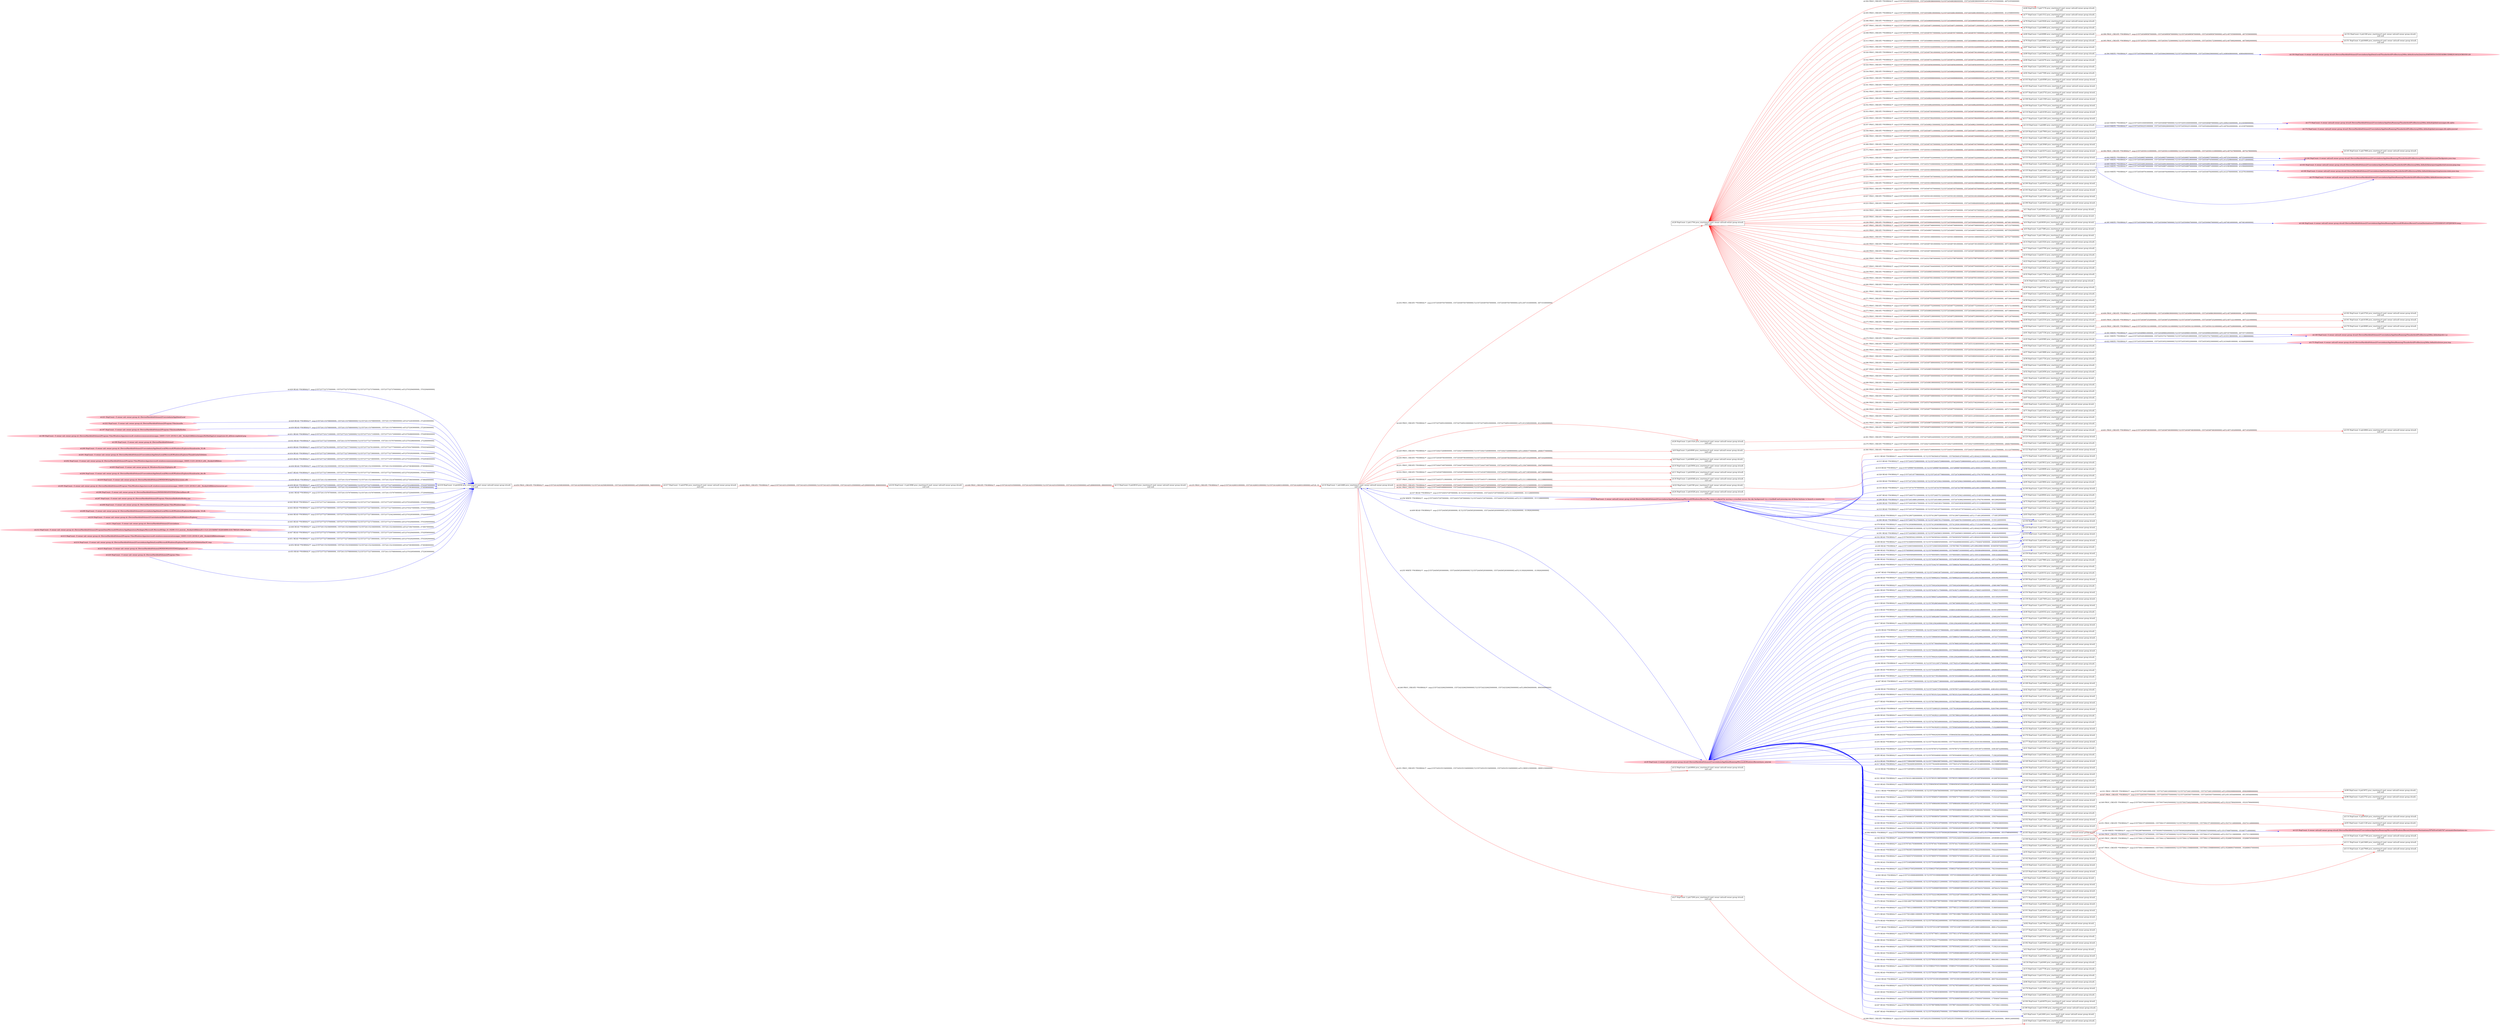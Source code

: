 digraph  {
rankdir=LR
"28"[color=black,label="id:28 HopCount: 2 pid:1704 proc_starttime:0 cmd: owner uid:null owner group id:null,\n null null", shape=box,style=solid];
"196"[color=black,label="id:196 HopCount: 3 pid:4032 proc_starttime:0 cmd: owner uid:null owner group id:null,\n null null", shape=box,style=solid];
"28" -> "196" [id=223,__obj="PROC_CREATE"color=red,label="id:223 PROC_CREATE **NORMAL**  seqs:[1557245508849000000, 1557245508849000000] T:[1557245508849000000, 1557245508849000000] relT:[-4082818000000, -4082818000000]",style=solid];
"1"[color=black,label="id:1 HopCount: 3 pid:5420 proc_starttime:0 cmd: owner uid:null owner group id:null,\n null null", shape=box,style=solid];
"28" -> "1" [id=224,__obj="PROC_CREATE"color=red,label="id:224 PROC_CREATE **NORMAL**  seqs:[1557245497457000000, 1557245497457000000] T:[1557245497457000000, 1557245497457000000] relT:[-4071426000000, -4071426000000]",style=solid];
"3"[color=black,label="id:3 HopCount: 3 pid:6864 proc_starttime:0 cmd: owner uid:null owner group id:null,\n null null", shape=box,style=solid];
"28" -> "3" [id=225,__obj="PROC_CREATE"color=red,label="id:225 PROC_CREATE **NORMAL**  seqs:[1557245499036000000, 1557245499036000000] T:[1557245499036000000, 1557245499036000000] relT:[-4073005000000, -4073005000000]",style=solid];
"4"[color=black,label="id:4 HopCount: 3 pid:6436 proc_starttime:0 cmd: owner uid:null owner group id:null,\n null null", shape=box,style=solid];
"28" -> "4" [id=226,__obj="PROC_CREATE"color=red,label="id:226 PROC_CREATE **NORMAL**  seqs:[1557245500844000000, 1557245500844000000] T:[1557245500844000000, 1557245500844000000] relT:[-4074813000000, -4074813000000]",style=solid];
"6"[color=black,label="id:6 HopCount: 3 pid:7388 proc_starttime:0 cmd: owner uid:null owner group id:null,\n null null", shape=box,style=solid];
"28" -> "6" [id=227,__obj="PROC_CREATE"color=red,label="id:227 PROC_CREATE **NORMAL**  seqs:[1557245497568000000, 1557245497568000000] T:[1557245497568000000, 1557245497568000000] relT:[-4071537000000, -4071537000000]",style=solid];
"16"[color=black,label="id:16 HopCount: 1 pid:2488 proc_starttime:0 cmd: owner uid:null owner group id:null,\n null null", shape=box,style=solid];
"26"[color=black,label="id:26 HopCount: 2 pid:1524 proc_starttime:0 cmd: owner uid:null owner group id:null,\n null null", shape=box,style=solid];
"16" -> "26" [id=228,__obj="PROC_CREATE"color=red,label="id:228 PROC_CREATE **NORMAL**  seqs:[1557247549523000000, 1557247549523000000] T:[1557247549523000000, 1557247549523000000] relT:[-6123492000000, -6123492000000]",style=solid];
"8"[color=black,label="id:8 HopCount: 2 pid:6000 proc_starttime:0 cmd: owner uid:null owner group id:null,\n null null", shape=box,style=solid];
"16" -> "8" [id=229,__obj="PROC_CREATE"color=red,label="id:229 PROC_CREATE **NORMAL**  seqs:[1557244272408000000, 1557244272408000000] T:[1557244272408000000, 1557244272408000000] relT:[-2846377000000, -2846377000000]",style=solid];
"9"[color=black,label="id:9 HopCount: 2 pid:6600 proc_starttime:0 cmd: owner uid:null owner group id:null,\n null null", shape=box,style=solid];
"16" -> "9" [id=230,__obj="PROC_CREATE"color=red,label="id:230 PROC_CREATE **NORMAL**  seqs:[1557245497063000000, 1557245497063000000] T:[1557245497063000000, 1557245497063000000] relT:[-4071032000000, -4071032000000]",style=solid];
"10"[color=black,label="id:10 HopCount: 2 pid:5956 proc_starttime:0 cmd: owner uid:null owner group id:null,\n null null", shape=box,style=solid];
"16" -> "10" [id=231,__obj="PROC_CREATE"color=red,label="id:231 PROC_CREATE **NORMAL**  seqs:[1557244473497000000, 1557244473497000000] T:[1557244473497000000, 1557244473497000000] relT:[-3047466000000, -3047466000000]",style=solid];
"11"[color=black,label="id:11 HopCount: 2 pid:6300 proc_starttime:0 cmd: owner uid:null owner group id:null,\n null null", shape=box,style=solid];
"16" -> "11" [id=232,__obj="PROC_CREATE"color=red,label="id:232 PROC_CREATE **NORMAL**  seqs:[1557245497096000000, 1557245497096000000] T:[1557245497096000000, 1557245497096000000] relT:[-4071065000000, -4071065000000]",style=solid];
"7"[color=black,label="id:7 HopCount: 3 pid:1360 proc_starttime:0 cmd: owner uid:null owner group id:null,\n null null", shape=box,style=solid];
"28" -> "7" [id=233,__obj="PROC_CREATE"color=red,label="id:233 PROC_CREATE **NORMAL**  seqs:[1557245499573000000, 1557245499573000000] T:[1557245499573000000, 1557245499573000000] relT:[-4073542000000, -4073542000000]",style=solid];
"14"[color=black,label="id:14 HopCount: 3 pid:3324 proc_starttime:0 cmd: owner uid:null owner group id:null,\n null null", shape=box,style=solid];
"28" -> "14" [id=234,__obj="PROC_CREATE"color=red,label="id:234 PROC_CREATE **NORMAL**  seqs:[1557245501308000000, 1557245501308000000] T:[1557245501308000000, 1557245501308000000] relT:[-4075277000000, -4075277000000]",style=solid];
"13"[color=black,label="id:13 HopCount: 0 pid:8016 proc_starttime:0 cmd: owner uid:null owner group id:null,\n null null", shape=box,style=solid];
"13" -> "16" [id=235,__obj="PROC_CREATE"color=red,label="id:235 PROC_CREATE **NORMAL**  seqs:[1557241426031000000, 1557241426031000000] T:[1557241426031000000, 1557241426031000000] relT:[0, 0]",style=solid];
"17"[color=black,label="id:17 HopCount: 3 pid:5700 proc_starttime:0 cmd: owner uid:null owner group id:null,\n null null", shape=box,style=solid];
"28" -> "17" [id=236,__obj="PROC_CREATE"color=red,label="id:236 PROC_CREATE **NORMAL**  seqs:[1557245497391000000, 1557245497391000000] T:[1557245497391000000, 1557245497391000000] relT:[-4071360000000, -4071360000000]",style=solid];
"18"[color=black,label="id:18 HopCount: 2 pid:6348 proc_starttime:0 cmd: owner uid:null owner group id:null,\n null null", shape=box,style=solid];
"16" -> "18" [id=237,__obj="PROC_CREATE"color=red,label="id:237 PROC_CREATE **NORMAL**  seqs:[1557244537119000000, 1557244537119000000] T:[1557244537119000000, 1557244537119000000] relT:[-3111088000000, -3111088000000]",style=solid];
"19"[color=black,label="id:19 HopCount: 3 pid:8112 proc_starttime:0 cmd: owner uid:null owner group id:null,\n null null", shape=box,style=solid];
"28" -> "19" [id=238,__obj="PROC_CREATE"color=red,label="id:238 PROC_CREATE **NORMAL**  seqs:[1557245497380000000, 1557245497380000000] T:[1557245497380000000, 1557245497380000000] relT:[-4071349000000, -4071349000000]",style=solid];
"22"[color=black,label="id:22 HopCount: 2 pid:536 proc_starttime:0 cmd: owner uid:null owner group id:null,\n null null", shape=box,style=solid];
"16" -> "22" [id=239,__obj="PROC_CREATE"color=red,label="id:239 PROC_CREATE **NORMAL**  seqs:[1557244537265000000, 1557244537265000000] T:[1557244537265000000, 1557244537265000000] relT:[-3111234000000, -3111234000000]",style=solid];
"23"[color=black,label="id:23 HopCount: 3 pid:4648 proc_starttime:0 cmd: owner uid:null owner group id:null,\n null null", shape=box,style=solid];
"28" -> "23" [id=240,__obj="PROC_CREATE"color=red,label="id:240 PROC_CREATE **NORMAL**  seqs:[1557245537887000000, 1557245537887000000] T:[1557245537887000000, 1557245537887000000] relT:[-4111856000000, -4111856000000]",style=solid];
"24"[color=black,label="id:24 HopCount: 2 pid:4328 proc_starttime:0 cmd: owner uid:null owner group id:null,\n null null", shape=box,style=solid];
"16" -> "24" [id=241,__obj="PROC_CREATE"color=red,label="id:241 PROC_CREATE **NORMAL**  seqs:[1557244934989000000, 1557244934989000000] T:[1557244934989000000, 1557244934989000000] relT:[-3508958000000, -3508958000000]",style=solid];
"29"[color=pink,label="id:29 HopCount: 2 owner uid:null owner group id:null /Device/HarddiskVolume2/Users/admin/AppData/Roaming/Microsoft/Windows/Recent/eyes_only.lnk ", shape=oval,style=filled];
"85"[color=black,label="id:85 HopCount: 3 pid:3152 proc_starttime:0 cmd: owner uid:null owner group id:null,\n null null", shape=box,style=solid];
"29" -> "85" [id=242,__obj="READ"color=blue,label="id:242 READ **NORMAL**  seqs:[1557592837509000000, 0] T:[1557592837509000000, 1557592837514000000] relT:[-351411478000000, -351411483000000]",style=solid];
"66"[color=black,label="id:66 HopCount: 3 pid:3404 proc_starttime:0 cmd: owner uid:null owner group id:null,\n null null", shape=box,style=solid];
"29" -> "66" [id=243,__obj="READ"color=blue,label="id:243 READ **NORMAL**  seqs:[1557331001654000000, 0] T:[1557331001654000000, 1557331001655000000] relT:[-89575623000000, -89575624000000]",style=solid];
"176"[color=black,label="id:176 HopCount: 3 pid:3968 proc_starttime:0 cmd: owner uid:null owner group id:null,\n null null", shape=box,style=solid];
"29" -> "176" [id=244,__obj="READ"color=blue,label="id:244 READ **NORMAL**  seqs:[1557427855428000000, 0] T:[1557427855428000000, 1557427855489000000] relT:[-186429397000000, -186429458000000]",style=solid];
"35"[color=black,label="id:35 HopCount: 3 pid:4900 proc_starttime:0 cmd: owner uid:null owner group id:null,\n null null", shape=box,style=solid];
"29" -> "35" [id=245,__obj="READ"color=blue,label="id:245 READ **NORMAL**  seqs:[1557761801636000000, 0] T:[1557761801636000000, 1557761801636000000] relT:[-520375605000000, -520375605000000]",style=solid];
"164"[color=black,label="id:164 HopCount: 3 pid:6476 proc_starttime:0 cmd: owner uid:null owner group id:null,\n null null", shape=box,style=solid];
"29" -> "164" [id=246,__obj="READ"color=blue,label="id:246 READ **NORMAL**  seqs:[1557416466500000000, 0] T:[1557416466504000000, 1557416466504000000] relT:[-175040473000000, -175040473000000]",style=solid];
"189"[color=black,label="id:189 HopCount: 3 pid:10180 proc_starttime:0 cmd: owner uid:null owner group id:null,\n null null", shape=box,style=solid];
"29" -> "189" [id=247,__obj="READ"color=blue,label="id:247 READ **NORMAL**  seqs:[1557967069825000000, 0] T:[1557967069825000000, 1557967164442000000] relT:[-725643794000000, -725738411000000]",style=solid];
"12"[color=black,label="id:12 HopCount: 2 pid:6844 proc_starttime:0 cmd: owner uid:null owner group id:null,\n null null", shape=box,style=solid];
"16" -> "12" [id=248,__obj="PROC_CREATE"color=red,label="id:248 PROC_CREATE **NORMAL**  seqs:[1557242320625000000, 1557242320625000000] T:[1557242320625000000, 1557242320625000000] relT:[-894594000000, -894594000000]",style=solid];
"143"[color=black,label="id:143 HopCount: 3 pid:4368 proc_starttime:0 cmd: owner uid:null owner group id:null,\n null null", shape=box,style=solid];
"29" -> "143" [id=249,__obj="READ"color=blue,label="id:249 READ **NORMAL**  seqs:[1557330655066000000, 0] T:[1557330655092000000, 1557857881701000000] relT:[-89229061000000, -616455670000000]",style=solid];
"65"[color=black,label="id:65 HopCount: 3 pid:8024 proc_starttime:0 cmd: owner uid:null owner group id:null,\n null null", shape=box,style=solid];
"29" -> "65" [id=250,__obj="READ"color=blue,label="id:250 READ **NORMAL**  seqs:[1557324473779000000, 0] T:[1557324473779000000, 1557326831503000000] relT:[-83047748000000, -85405472000000]",style=solid];
"27"[color=black,label="id:27 HopCount: 2 pid:7200 proc_starttime:0 cmd: owner uid:null owner group id:null,\n null null", shape=box,style=solid];
"16" -> "27" [id=251,__obj="PROC_CREATE"color=red,label="id:251 PROC_CREATE **NORMAL**  seqs:[1557245235154000000, 1557245235154000000] T:[1557245235154000000, 1557245235154000000] relT:[-3809123000000, -3809123000000]",style=solid];
"186"[color=black,label="id:186 HopCount: 3 pid:6532 proc_starttime:0 cmd: owner uid:null owner group id:null,\n null null", shape=box,style=solid];
"29" -> "186" [id=252,__obj="READ"color=blue,label="id:252 READ **NORMAL**  seqs:[1557598465953000000, 0] T:[1557598465953000000, 1557598653736000000] relT:[-357039922000000, -357227705000000]",style=solid];
"115"[color=black,label="id:115 HopCount: 3 pid:8156 proc_starttime:0 cmd: owner uid:null owner group id:null,\n null null", shape=box,style=solid];
"29" -> "115" [id=253,__obj="READ"color=blue,label="id:253 READ **NORMAL**  seqs:[1557677664094000000, 0] T:[1557677664094000000, 1557679683305000000] relT:[-436238063000000, -438257274000000]",style=solid];
"16" -> "28" [id=254,__obj="PROC_CREATE"color=red,label="id:254 PROC_CREATE **NORMAL**  seqs:[1557245497047000000, 1557245497047000000] T:[1557245497047000000, 1557245497047000000] relT:[-4071016000000, -4071016000000]",style=solid];
"16" -> "29" [id=255,__obj="WRITE"color=blue,label="id:255 WRITE **NORMAL**  seqs:[1557244565293000000, 1557244565293000000] T:[1557244565293000000, 1557244565293000000] relT:[-3139262000000, -3139262000000]",style=solid];
"30"[color=pink,label="id:30 HopCount: 2 owner uid:null owner group id:null /Device/HarddiskVolume2/Users/admin/AppData/Roaming/Microsoft/Windows/Recent/The game is played by moving a crosshair across the sky background via a trackball and pressing one of three buttons to launch a counter.lnk ", shape=oval,style=filled];
"16" -> "30" [id=256,__obj="WRITE"color=blue,label="id:256 WRITE **NORMAL**  seqs:[1557244537297000000, 1557244537297000000] T:[1557244537297000000, 1557244537297000000] relT:[-3111266000000, -3111266000000]",style=solid];
"25"[color=black,label="id:25 HopCount: 3 pid:3624 proc_starttime:0 cmd: owner uid:null owner group id:null,\n null null", shape=box,style=solid];
"28" -> "25" [id=257,__obj="PROC_CREATE"color=red,label="id:257 PROC_CREATE **NORMAL**  seqs:[1557245497504000000, 1557245497504000000] T:[1557245497504000000, 1557245497504000000] relT:[-4071473000000, -4071473000000]",style=solid];
"32"[color=black,label="id:32 HopCount: 3 pid:1728 proc_starttime:0 cmd: owner uid:null owner group id:null,\n null null", shape=box,style=solid];
"28" -> "32" [id=258,__obj="PROC_CREATE"color=red,label="id:258 PROC_CREATE **NORMAL**  seqs:[1557245499653000000, 1557245499653000000] T:[1557245499653000000, 1557245499653000000] relT:[-4073622000000, -4073622000000]",style=solid];
"34"[color=black,label="id:34 HopCount: 3 pid:64 proc_starttime:0 cmd: owner uid:null owner group id:null,\n null null", shape=box,style=solid];
"28" -> "34" [id=259,__obj="PROC_CREATE"color=red,label="id:259 PROC_CREATE **NORMAL**  seqs:[1557245497851000000, 1557245497851000000] T:[1557245497851000000, 1557245497851000000] relT:[-4071820000000, -4071820000000]",style=solid];
"36"[color=black,label="id:36 HopCount: 3 pid:5764 proc_starttime:0 cmd: owner uid:null owner group id:null,\n null null", shape=box,style=solid];
"28" -> "36" [id=260,__obj="PROC_CREATE"color=red,label="id:260 PROC_CREATE **NORMAL**  seqs:[1557245497820000000, 1557245497820000000] T:[1557245497820000000, 1557245497820000000] relT:[-4071789000000, -4071789000000]",style=solid];
"37"[color=black,label="id:37 HopCount: 3 pid:6124 proc_starttime:0 cmd: owner uid:null owner group id:null,\n null null", shape=box,style=solid];
"28" -> "37" [id=261,__obj="PROC_CREATE"color=red,label="id:261 PROC_CREATE **NORMAL**  seqs:[1557245497829000000, 1557245497829000000] T:[1557245497829000000, 1557245497829000000] relT:[-4071798000000, -4071798000000]",style=solid];
"126"[color=black,label="id:126 HopCount: 3 pid:5564 proc_starttime:0 cmd: owner uid:null owner group id:null,\n null null", shape=box,style=solid];
"29" -> "126" [id=262,__obj="READ"color=blue,label="id:262 READ **NORMAL**  seqs:[1557594092286000000, 0] T:[1557594092286000000, 1557594092290000000] relT:[-352666255000000, -352666259000000]",style=solid];
"40"[color=black,label="id:40 HopCount: 3 pid:5384 proc_starttime:0 cmd: owner uid:null owner group id:null,\n null null", shape=box,style=solid];
"29" -> "40" [id=263,__obj="READ"color=blue,label="id:263 READ **NORMAL**  seqs:[1557944241029000000, 0] T:[1557944241029000000, 1558125624088000000] relT:[-702814998000000, -884198057000000]",style=solid];
"41"[color=black,label="id:41 HopCount: 3 pid:5504 proc_starttime:0 cmd: owner uid:null owner group id:null,\n null null", shape=box,style=solid];
"29" -> "41" [id=264,__obj="READ"color=blue,label="id:264 READ **NORMAL**  seqs:[1557331238737000000, 0] T:[1557331238737000000, 1557762514728000000] relT:[-89812706000000, -521088697000000]",style=solid];
"20"[color=black,label="id:20 HopCount: 3 pid:7784 proc_starttime:0 cmd: owner uid:null owner group id:null,\n null null", shape=box,style=solid];
"29" -> "20" [id=265,__obj="READ"color=blue,label="id:265 READ **NORMAL**  seqs:[1557534269679000000, 0] T:[1557534269679000000, 1557534269682000000] relT:[-292843648000000, -292843651000000]",style=solid];
"166"[color=black,label="id:166 HopCount: 3 pid:448 proc_starttime:0 cmd: owner uid:null owner group id:null,\n null null", shape=box,style=solid];
"29" -> "166" [id=266,__obj="READ"color=blue,label="id:266 READ **NORMAL**  seqs:[1557437795394000000, 0] T:[1557437795394000000, 1557675553089000000] relT:[-196369363000000, -434127058000000]",style=solid];
"168"[color=black,label="id:168 HopCount: 3 pid:5948 proc_starttime:0 cmd: owner uid:null owner group id:null,\n null null", shape=box,style=solid];
"29" -> "168" [id=267,__obj="READ"color=blue,label="id:267 READ **NORMAL**  seqs:[1557328477380000000, 0] T:[1557328477380000000, 1557328588488000000] relT:[-87051349000000, -87162457000000]",style=solid];
"42"[color=black,label="id:42 HopCount: 3 pid:5488 proc_starttime:0 cmd: owner uid:null owner group id:null,\n null null", shape=box,style=solid];
"29" -> "42" [id=268,__obj="READ"color=blue,label="id:268 READ **NORMAL**  seqs:[1557324473783000000, 0] T:[1557324473783000000, 1557679571243000000] relT:[-83047752000000, -438145212000000]",style=solid];
"43"[color=black,label="id:43 HopCount: 3 pid:5580 proc_starttime:0 cmd: owner uid:null owner group id:null,\n null null", shape=box,style=solid];
"27" -> "43" [id=269,__obj="PROC_CREATE"color=red,label="id:269 PROC_CREATE **NORMAL**  seqs:[1557245235155000000, 1557245235155000000] T:[1557245235155000000, 1557245235155000000] relT:[-3809124000000, -3809124000000]",style=solid];
"44"[color=black,label="id:44 HopCount: 3 pid:2600 proc_starttime:0 cmd: owner uid:null owner group id:null,\n null null", shape=box,style=solid];
"8" -> "44" [id=270,__obj="PROC_CREATE"color=red,label="id:270 PROC_CREATE **NORMAL**  seqs:[1557244272409000000, 1557244272409000000] T:[1557244272409000000, 1557244272409000000] relT:[-2846378000000, -2846378000000]",style=solid];
"39"[color=black,label="id:39 HopCount: 3 pid:2556 proc_starttime:0 cmd: owner uid:null owner group id:null,\n null null", shape=box,style=solid];
"28" -> "39" [id=271,__obj="PROC_CREATE"color=red,label="id:271 PROC_CREATE **NORMAL**  seqs:[1557245497832000000, 1557245497832000000] T:[1557245497832000000, 1557245497832000000] relT:[-4071801000000, -4071801000000]",style=solid];
"46"[color=black,label="id:46 HopCount: 3 pid:5912 proc_starttime:0 cmd: owner uid:null owner group id:null,\n null null", shape=box,style=solid];
"28" -> "46" [id=272,__obj="PROC_CREATE"color=red,label="id:272 PROC_CREATE **NORMAL**  seqs:[1557245497752000000, 1557245497752000000] T:[1557245497752000000, 1557245497752000000] relT:[-4071721000000, -4071721000000]",style=solid];
"47"[color=black,label="id:47 HopCount: 3 pid:6904 proc_starttime:0 cmd: owner uid:null owner group id:null,\n null null", shape=box,style=solid];
"28" -> "47" [id=273,__obj="PROC_CREATE"color=red,label="id:273 PROC_CREATE **NORMAL**  seqs:[1557245498020000000, 1557245498020000000] T:[1557245498020000000, 1557245498020000000] relT:[-4071989000000, -4071989000000]",style=solid];
"49"[color=black,label="id:49 HopCount: 3 pid:2316 proc_starttime:0 cmd: owner uid:null owner group id:null,\n null null", shape=box,style=solid];
"28" -> "49" [id=274,__obj="PROC_CREATE"color=red,label="id:274 PROC_CREATE **NORMAL**  seqs:[1557245497238000000, 1557245497238000000] T:[1557245497238000000, 1557245497238000000] relT:[-4071207000000, -4071207000000]",style=solid];
"50"[color=black,label="id:50 HopCount: 3 pid:4112 proc_starttime:0 cmd: owner uid:null owner group id:null,\n null null", shape=box,style=solid];
"28" -> "50" [id=275,__obj="PROC_CREATE"color=red,label="id:275 PROC_CREATE **NORMAL**  seqs:[1557245501310000000, 1557245501310000000] T:[1557245501310000000, 1557245501310000000] relT:[-4075279000000, -4075279000000]",style=solid];
"185"[color=black,label="id:185 HopCount: 3 pid:3120 proc_starttime:0 cmd: owner uid:null owner group id:null,\n null null", shape=box,style=solid];
"29" -> "185" [id=276,__obj="READ"color=blue,label="id:276 READ **NORMAL**  seqs:[1557853515241000000, 0] T:[1557853515241000000, 1557853515241000000] relT:[-612089210000000, -612089210000000]",style=solid];
"139"[color=black,label="id:139 HopCount: 3 pid:7104 proc_starttime:0 cmd: owner uid:null owner group id:null,\n null null", shape=box,style=solid];
"29" -> "139" [id=277,__obj="READ"color=blue,label="id:277 READ **NORMAL**  seqs:[1557857880209000000, 0] T:[1557857880209000000, 1557857880214000000] relT:[-616454178000000, -616454183000000]",style=solid];
"181"[color=black,label="id:181 HopCount: 3 pid:4944 proc_starttime:0 cmd: owner uid:null owner group id:null,\n null null", shape=box,style=solid];
"29" -> "181" [id=278,__obj="READ"color=blue,label="id:278 READ **NORMAL**  seqs:[1557326832513000000, 0] T:[1557326832513000000, 1557761802644000000] relT:[-85406482000000, -520376613000000]",style=solid];
"45"[color=black,label="id:45 HopCount: 3 pid:6360 proc_starttime:0 cmd: owner uid:null owner group id:null,\n null null", shape=box,style=solid];
"28" -> "45" [id=279,__obj="PROC_CREATE"color=red,label="id:279 PROC_CREATE **NORMAL**  seqs:[1557245499651000000, 1557245499651000000] T:[1557245499651000000, 1557245499651000000] relT:[-4073620000000, -4073620000000]",style=solid];
"53"[color=black,label="id:53 HopCount: 3 pid:5500 proc_starttime:0 cmd: owner uid:null owner group id:null,\n null null", shape=box,style=solid];
"29" -> "53" [id=280,__obj="READ"color=blue,label="id:280 READ **NORMAL**  seqs:[1557442822124000000, 0] T:[1557442822124000000, 1557857880223000000] relT:[-201396093000000, -616454192000000]",style=solid];
"54"[color=black,label="id:54 HopCount: 3 pid:1412 proc_starttime:0 cmd: owner uid:null owner group id:null,\n null null", shape=box,style=solid];
"28" -> "54" [id=281,__obj="PROC_CREATE"color=red,label="id:281 PROC_CREATE **NORMAL**  seqs:[1557245510246000000, 1557245510246000000] T:[1557245510246000000, 1557245510246000000] relT:[-4084215000000, -4084215000000]",style=solid];
"56"[color=black,label="id:56 HopCount: 3 pid:5480 proc_starttime:0 cmd: owner uid:null owner group id:null,\n null null", shape=box,style=solid];
"29" -> "56" [id=282,__obj="READ"color=blue,label="id:282 READ **NORMAL**  seqs:[1557427855490000000, 0] T:[1557427855490000000, 1557594092292000000] relT:[-186429459000000, -352666261000000]",style=solid];
"132"[color=black,label="id:132 HopCount: 3 pid:8036 proc_starttime:0 cmd: owner uid:null owner group id:null,\n null null", shape=box,style=solid];
"29" -> "132" [id=283,__obj="READ"color=blue,label="id:283 READ **NORMAL**  seqs:[1557943928531000000, 0] T:[1557943928531000000, 1557956654840000000] relT:[-702502500000000, -715228809000000]",style=solid];
"57"[color=black,label="id:57 HopCount: 3 pid:3688 proc_starttime:0 cmd: owner uid:null owner group id:null,\n null null", shape=box,style=solid];
"28" -> "57" [id=284,__obj="PROC_CREATE"color=red,label="id:284 PROC_CREATE **NORMAL**  seqs:[1557245501002000000, 1557245501002000000] T:[1557245501002000000, 1557245501002000000] relT:[-4074971000000, -4074971000000]",style=solid];
"58"[color=black,label="id:58 HopCount: 3 pid:1724 proc_starttime:0 cmd: owner uid:null owner group id:null,\n null null", shape=box,style=solid];
"28" -> "58" [id=285,__obj="PROC_CREATE"color=red,label="id:285 PROC_CREATE **NORMAL**  seqs:[1557245508005000000, 1557245508005000000] T:[1557245508005000000, 1557245508005000000] relT:[-4081974000000, -4081974000000]",style=solid];
"59"[color=black,label="id:59 HopCount: 3 pid:6396 proc_starttime:0 cmd: owner uid:null owner group id:null,\n null null", shape=box,style=solid];
"28" -> "59" [id=286,__obj="PROC_CREATE"color=red,label="id:286 PROC_CREATE **NORMAL**  seqs:[1557245497389000000, 1557245497389000000] T:[1557245497389000000, 1557245497389000000] relT:[-4071358000000, -4071358000000]",style=solid];
"52"[color=black,label="id:52 HopCount: 3 pid:2456 proc_starttime:0 cmd: owner uid:null owner group id:null,\n null null", shape=box,style=solid];
"28" -> "52" [id=287,__obj="PROC_CREATE"color=red,label="id:287 PROC_CREATE **NORMAL**  seqs:[1557245498535000000, 1557245498535000000] T:[1557245498535000000, 1557245498535000000] relT:[-4072504000000, -4072504000000]",style=solid];
"61"[color=black,label="id:61 HopCount: 3 pid:404 proc_starttime:0 cmd: owner uid:null owner group id:null,\n null null", shape=box,style=solid];
"28" -> "61" [id=288,__obj="PROC_CREATE"color=red,label="id:288 PROC_CREATE **NORMAL**  seqs:[1557245497500000000, 1557245497500000000] T:[1557245497500000000, 1557245497500000000] relT:[-4071469000000, -4071469000000]",style=solid];
"62"[color=black,label="id:62 HopCount: 3 pid:4660 proc_starttime:0 cmd: owner uid:null owner group id:null,\n null null", shape=box,style=solid];
"28" -> "62" [id=289,__obj="PROC_CREATE"color=red,label="id:289 PROC_CREATE **NORMAL**  seqs:[1557245498199000000, 1557245498199000000] T:[1557245498199000000, 1557245498199000000] relT:[-4072168000000, -4072168000000]",style=solid];
"64"[color=black,label="id:64 HopCount: 3 pid:5928 proc_starttime:0 cmd: owner uid:null owner group id:null,\n null null", shape=box,style=solid];
"28" -> "64" [id=290,__obj="PROC_CREATE"color=red,label="id:290 PROC_CREATE **NORMAL**  seqs:[1557245501002000000, 1557245501002000000] T:[1557245501002000000, 1557245501002000000] relT:[-4074971000000, -4074971000000]",style=solid];
"67"[color=black,label="id:67 HopCount: 3 pid:2076 proc_starttime:0 cmd: owner uid:null owner group id:null,\n null null", shape=box,style=solid];
"28" -> "67" [id=291,__obj="PROC_CREATE"color=red,label="id:291 PROC_CREATE **NORMAL**  seqs:[1557245497508000000, 1557245497508000000] T:[1557245497508000000, 1557245497508000000] relT:[-4071477000000, -4071477000000]",style=solid];
"178"[color=black,label="id:178 HopCount: 3 pid:3852 proc_starttime:0 cmd: owner uid:null owner group id:null,\n null null", shape=box,style=solid];
"29" -> "178" [id=292,__obj="READ"color=blue,label="id:292 READ **NORMAL**  seqs:[1557944242042000000, 0] T:[1557944242043000000, 1558045835614000000] relT:[-702816012000000, -804409583000000]",style=solid];
"177"[color=black,label="id:177 HopCount: 3 pid:2240 proc_starttime:0 cmd: owner uid:null owner group id:null,\n null null", shape=box,style=solid];
"29" -> "177" [id=293,__obj="READ"color=blue,label="id:293 READ **NORMAL**  seqs:[1557762441640000000, 0] T:[1557762441641000000, 1557762441641000000] relT:[-521015610000000, -521015610000000]",style=solid];
"21"[color=black,label="id:21 HopCount: 3 pid:2300 proc_starttime:0 cmd: owner uid:null owner group id:null,\n null null", shape=box,style=solid];
"29" -> "21" [id=294,__obj="READ"color=blue,label="id:294 READ **NORMAL**  seqs:[1557679572752000000, 0] T:[1557679572752000000, 1557679572753000000] relT:[-438146721000000, -438146722000000]",style=solid];
"69"[color=black,label="id:69 HopCount: 3 pid:5360 proc_starttime:0 cmd: owner uid:null owner group id:null,\n null null", shape=box,style=solid];
"29" -> "69" [id=295,__obj="READ"color=blue,label="id:295 READ **NORMAL**  seqs:[1557955048081000000, 0] T:[1557955048081000000, 1557955048081000000] relT:[-713622050000000, -713622050000000]",style=solid];
"60"[color=black,label="id:60 HopCount: 3 pid:428 proc_starttime:0 cmd: owner uid:null owner group id:null,\n null null", shape=box,style=solid];
"28" -> "60" [id=296,__obj="PROC_CREATE"color=red,label="id:296 PROC_CREATE **NORMAL**  seqs:[1557245537462000000, 1557245537462000000] T:[1557245537462000000, 1557245537462000000] relT:[-4111431000000, -4111431000000]",style=solid];
"70"[color=black,label="id:70 HopCount: 3 pid:8044 proc_starttime:0 cmd: owner uid:null owner group id:null,\n null null", shape=box,style=solid];
"30" -> "70" [id=297,__obj="READ"color=blue,label="id:297 READ **NORMAL**  seqs:[1557246575132000000, 0] T:[1557246575132000000, 1557247256214000000] relT:[-5149101000000, -5830183000000]",style=solid];
"71"[color=black,label="id:71 HopCount: 3 pid:5128 proc_starttime:0 cmd: owner uid:null owner group id:null,\n null null", shape=box,style=solid];
"28" -> "71" [id=298,__obj="PROC_CREATE"color=red,label="id:298 PROC_CREATE **NORMAL**  seqs:[1557245497745000000, 1557245497745000000] T:[1557245497745000000, 1557245497745000000] relT:[-4071714000000, -4071714000000]",style=solid];
"72"[color=black,label="id:72 HopCount: 3 pid:6536 proc_starttime:0 cmd: owner uid:null owner group id:null,\n null null", shape=box,style=solid];
"30" -> "72" [id=299,__obj="READ"color=blue,label="id:299 READ **NORMAL**  seqs:[1557245188812000000, 0] T:[1557245188812000000, 1557247439023000000] relT:[-3762781000000, -6012992000000]",style=solid];
"128"[color=black,label="id:128 HopCount: 3 pid:3596 proc_starttime:0 cmd: owner uid:null owner group id:null,\n null null", shape=box,style=solid];
"30" -> "128" [id=300,__obj="READ"color=blue,label="id:300 READ **NORMAL**  seqs:[1557246576137000000, 0] T:[1557246576137000000, 1557246576155000000] relT:[-5150106000000, -5150124000000]",style=solid];
"73"[color=black,label="id:73 HopCount: 3 pid:1620 proc_starttime:0 cmd: owner uid:null owner group id:null,\n null null", shape=box,style=solid];
"28" -> "73" [id=301,__obj="PROC_CREATE"color=red,label="id:301 PROC_CREATE **NORMAL**  seqs:[1557245512059000000, 1557245512059000000] T:[1557245512059000000, 1557245512059000000] relT:[-4086028000000, -4086028000000]",style=solid];
"74"[color=black,label="id:74 HopCount: 3 pid:4748 proc_starttime:0 cmd: owner uid:null owner group id:null,\n null null", shape=box,style=solid];
"28" -> "74" [id=302,__obj="PROC_CREATE"color=red,label="id:302 PROC_CREATE **NORMAL**  seqs:[1557245498753000000, 1557245498753000000] T:[1557245498753000000, 1557245498753000000] relT:[-4072722000000, -4072722000000]",style=solid];
"75"[color=black,label="id:75 HopCount: 3 pid:6528 proc_starttime:0 cmd: owner uid:null owner group id:null,\n null null", shape=box,style=solid];
"28" -> "75" [id=303,__obj="PROC_CREATE"color=red,label="id:303 PROC_CREATE **NORMAL**  seqs:[1557245497436000000, 1557245497436000000] T:[1557245497436000000, 1557245497436000000] relT:[-4071405000000, -4071405000000]",style=solid];
"68"[color=black,label="id:68 HopCount: 3 pid:7176 proc_starttime:0 cmd: owner uid:null owner group id:null,\n null null", shape=box,style=solid];
"28" -> "68" [id=304,__obj="PROC_CREATE"color=red,label="id:304 PROC_CREATE **NORMAL**  seqs:[1557245498386000000, 1557245498386000000] T:[1557245498386000000, 1557245498386000000] relT:[-4072355000000, -4072355000000]",style=solid];
"77"[color=black,label="id:77 HopCount: 3 pid:1512 proc_starttime:0 cmd: owner uid:null owner group id:null,\n null null", shape=box,style=solid];
"28" -> "77" [id=305,__obj="PROC_CREATE"color=red,label="id:305 PROC_CREATE **NORMAL**  seqs:[1557245549619000000, 1557245549619000000] T:[1557245549619000000, 1557245549619000000] relT:[-4123588000000, -4123588000000]",style=solid];
"78"[color=black,label="id:78 HopCount: 3 pid:5028 proc_starttime:0 cmd: owner uid:null owner group id:null,\n null null", shape=box,style=solid];
"28" -> "78" [id=306,__obj="PROC_CREATE"color=red,label="id:306 PROC_CREATE **NORMAL**  seqs:[1557245498095000000, 1557245498095000000] T:[1557245498095000000, 1557245498095000000] relT:[-4072064000000, -4072064000000]",style=solid];
"79"[color=black,label="id:79 HopCount: 3 pid:4668 proc_starttime:0 cmd: owner uid:null owner group id:null,\n null null", shape=box,style=solid];
"28" -> "79" [id=307,__obj="PROC_CREATE"color=red,label="id:307 PROC_CREATE **NORMAL**  seqs:[1557245549713000000, 1557245549713000000] T:[1557245549713000000, 1557245549713000000] relT:[-4123682000000, -4123682000000]",style=solid];
"80"[color=black,label="id:80 HopCount: 3 pid:6088 proc_starttime:0 cmd: owner uid:null owner group id:null,\n null null", shape=box,style=solid];
"28" -> "80" [id=308,__obj="PROC_CREATE"color=red,label="id:308 PROC_CREATE **NORMAL**  seqs:[1557245497877000000, 1557245497877000000] T:[1557245497877000000, 1557245497877000000] relT:[-4071846000000, -4071846000000]",style=solid];
"97"[color=black,label="id:97 HopCount: 3 pid:3244 proc_starttime:0 cmd: owner uid:null owner group id:null,\n null null", shape=box,style=solid];
"30" -> "97" [id=309,__obj="READ"color=blue,label="id:309 READ **NORMAL**  seqs:[1557244538317000000, 0] T:[1557244538317000000, 1557244538363000000] relT:[-3112286000000, -3112332000000]",style=solid];
"83"[color=black,label="id:83 HopCount: 3 pid:8072 proc_starttime:0 cmd: owner uid:null owner group id:null,\n null null", shape=box,style=solid];
"30" -> "83" [id=310,__obj="READ"color=blue,label="id:310 READ **NORMAL**  seqs:[1557245187794000000, 0] T:[1557245187794000000, 1557245187797000000] relT:[-3761763000000, -3761766000000]",style=solid];
"172"[color=black,label="id:172 HopCount: 3 pid:9180 proc_starttime:0 cmd: owner uid:null owner group id:null,\n null null", shape=box,style=solid];
"30" -> "172" [id=311,__obj="READ"color=blue,label="id:311 READ **NORMAL**  seqs:[1557845849184000000, 0] T:[1557845849187000000, 1557845849187000000] relT:[-604423156000000, -604423156000000]",style=solid];
"156"[color=black,label="id:156 HopCount: 3 pid:1772 proc_starttime:0 cmd: owner uid:null owner group id:null,\n null null", shape=box,style=solid];
"30" -> "156" [id=312,__obj="READ"color=blue,label="id:312 READ **NORMAL**  seqs:[1557412907326000000, 0] T:[1557412907326000000, 1557412907326000000] relT:[-171481295000000, -171481295000000]",style=solid];
"76"[color=black,label="id:76 HopCount: 3 pid:8084 proc_starttime:0 cmd: owner uid:null owner group id:null,\n null null", shape=box,style=solid];
"28" -> "76" [id=313,__obj="PROC_CREATE"color=red,label="id:313 PROC_CREATE **NORMAL**  seqs:[1557245498601000000, 1557245498601000000] T:[1557245498601000000, 1557245498601000000] relT:[-4072570000000, -4072570000000]",style=solid];
"148"[color=black,label="id:148 HopCount: 3 pid:5164 proc_starttime:0 cmd: owner uid:null owner group id:null,\n null null", shape=box,style=solid];
"29" -> "148" [id=314,__obj="READ"color=blue,label="id:314 READ **NORMAL**  seqs:[1557758645897000000, 0] T:[1557758645897000000, 1557758645902000000] relT:[-517219866000000, -517219871000000]",style=solid];
"86"[color=black,label="id:86 HopCount: 3 pid:5812 proc_starttime:0 cmd: owner uid:null owner group id:null,\n null null", shape=box,style=solid];
"30" -> "86" [id=315,__obj="READ"color=blue,label="id:315 READ **NORMAL**  seqs:[1557244537298000000, 0] T:[1557244537298000000, 1557244537298000000] relT:[-3111267000000, -3111267000000]",style=solid];
"87"[color=black,label="id:87 HopCount: 3 pid:5864 proc_starttime:0 cmd: owner uid:null owner group id:null,\n null null", shape=box,style=solid];
"28" -> "87" [id=316,__obj="PROC_CREATE"color=red,label="id:316 PROC_CREATE **NORMAL**  seqs:[1557245501024000000, 1557245501024000000] T:[1557245501024000000, 1557245501024000000] relT:[-4074993000000, -4074993000000]",style=solid];
"194"[color=black,label="id:194 HopCount: 3 pid:5116 proc_starttime:0 cmd: owner uid:null owner group id:null,\n null null", shape=box,style=solid];
"29" -> "194" [id=317,__obj="READ"color=blue,label="id:317 READ **NORMAL**  seqs:[1557762440634000000, 0] T:[1557762440634000000, 1557762514727000000] relT:[-521014603000000, -521088696000000]",style=solid];
"140"[color=black,label="id:140 HopCount: 3 pid:5680 proc_starttime:0 cmd: owner uid:null owner group id:null,\n null null", shape=box,style=solid];
"29" -> "140" [id=318,__obj="READ"color=blue,label="id:318 READ **NORMAL**  seqs:[1557328589521000000, 0] T:[1557328589521000000, 1557416984493000000] relT:[-87163490000000, -175558462000000]",style=solid];
"88"[color=black,label="id:88 HopCount: 3 pid:6608 proc_starttime:0 cmd: owner uid:null owner group id:null,\n null null", shape=box,style=solid];
"30" -> "88" [id=319,__obj="READ"color=blue,label="id:319 READ **NORMAL**  seqs:[1557299987563000000, 0] T:[1557299987563000000, 1557299987565000000] relT:[-58561532000000, -58561534000000]",style=solid];
"89"[color=black,label="id:89 HopCount: 3 pid:2948 proc_starttime:0 cmd: owner uid:null owner group id:null,\n null null", shape=box,style=solid];
"28" -> "89" [id=320,__obj="PROC_CREATE"color=red,label="id:320 PROC_CREATE **NORMAL**  seqs:[1557245497561000000, 1557245497561000000] T:[1557245497561000000, 1557245497561000000] relT:[-4071530000000, -4071530000000]",style=solid];
"192"[color=black,label="id:192 HopCount: 3 pid:948 proc_starttime:0 cmd: owner uid:null owner group id:null,\n null null", shape=box,style=solid];
"29" -> "192" [id=321,__obj="READ"color=blue,label="id:321 READ **NORMAL**  seqs:[1557853513883000000, 0] T:[1557853513885000000, 1557853513886000000] relT:[-612087854000000, -612087855000000]",style=solid];
"90"[color=black,label="id:90 HopCount: 3 pid:4276 proc_starttime:0 cmd: owner uid:null owner group id:null,\n null null", shape=box,style=solid];
"28" -> "90" [id=322,__obj="PROC_CREATE"color=red,label="id:322 PROC_CREATE **NORMAL**  seqs:[1557245497412000000, 1557245497412000000] T:[1557245497412000000, 1557245497412000000] relT:[-4071381000000, -4071381000000]",style=solid];
"91"[color=black,label="id:91 HopCount: 3 pid:7156 proc_starttime:0 cmd: owner uid:null owner group id:null,\n null null", shape=box,style=solid];
"28" -> "91" [id=323,__obj="PROC_CREATE"color=red,label="id:323 PROC_CREATE **NORMAL**  seqs:[1557245498590000000, 1557245498590000000] T:[1557245498590000000, 1557245498590000000] relT:[-4072559000000, -4072559000000]",style=solid];
"81"[color=black,label="id:81 HopCount: 3 pid:2932 proc_starttime:0 cmd: owner uid:null owner group id:null,\n null null", shape=box,style=solid];
"28" -> "81" [id=324,__obj="PROC_CREATE"color=red,label="id:324 PROC_CREATE **NORMAL**  seqs:[1557245549563000000, 1557245549563000000] T:[1557245549563000000, 1557245549563000000] relT:[-4123532000000, -4123532000000]",style=solid];
"187"[color=black,label="id:187 HopCount: 3 pid:1080 proc_starttime:0 cmd: owner uid:null owner group id:null,\n null null", shape=box,style=solid];
"29" -> "187" [id=325,__obj="READ"color=blue,label="id:325 READ **NORMAL**  seqs:[1558045834530000000, 0] T:[1558045834530000000, 1558045834533000000] relT:[-804408499000000, -804408502000000]",style=solid];
"94"[color=black,label="id:94 HopCount: 3 pid:5800 proc_starttime:0 cmd: owner uid:null owner group id:null,\n null null", shape=box,style=solid];
"30" -> "94" [id=326,__obj="READ"color=blue,label="id:326 READ **NORMAL**  seqs:[1557245187798000000, 0] T:[1557245187798000000, 1557247438006000000] relT:[-3761767000000, -6011975000000]",style=solid];
"147"[color=black,label="id:147 HopCount: 3 pid:4820 proc_starttime:0 cmd: owner uid:null owner group id:null,\n null null", shape=box,style=solid];
"96"[color=black,label="id:96 HopCount: 4 pid:2752 proc_starttime:0 cmd: owner uid:null owner group id:null,\n null null", shape=box,style=solid];
"147" -> "96" [id=327,__obj="PROC_CREATE"color=red,label="id:327 PROC_CREATE **NORMAL**  seqs:[1557326556575000000, 1557326556575000000] T:[1557326556575000000, 1557326556575000000] relT:[-85130544000000, -85130544000000]",style=solid];
"184"[color=black,label="id:184 HopCount: 3 pid:9296 proc_starttime:0 cmd: owner uid:null owner group id:null,\n null null", shape=box,style=solid];
"29" -> "184" [id=328,__obj="READ"color=blue,label="id:328 READ **NORMAL**  seqs:[1557956653729000000, 0] T:[1557956653729000000, 1557956757706000000] relT:[-715227698000000, -715331675000000]",style=solid];
"191"[color=black,label="id:191 HopCount: 3 pid:8104 proc_starttime:0 cmd: owner uid:null owner group id:null,\n null null", shape=box,style=solid];
"29" -> "191" [id=329,__obj="READ"color=blue,label="id:329 READ **NORMAL**  seqs:[1557498640603000000, 0] T:[1557498640603000000, 1557498640610000000] relT:[-257214572000000, -257214579000000]",style=solid];
"95"[color=black,label="id:95 HopCount: 3 pid:5804 proc_starttime:0 cmd: owner uid:null owner group id:null,\n null null", shape=box,style=solid];
"30" -> "95" [id=330,__obj="READ"color=blue,label="id:330 READ **NORMAL**  seqs:[1557247256215000000, 0] T:[1557247256215000000, 1557247256215000000] relT:[-5830184000000, -5830184000000]",style=solid];
"99"[color=black,label="id:99 HopCount: 4 pid:5972 proc_starttime:0 cmd: owner uid:null owner group id:null,\n null null", shape=box,style=solid];
"147" -> "99" [id=331,__obj="PROC_CREATE"color=red,label="id:331 PROC_CREATE **NORMAL**  seqs:[1557327246120000000, 1557327246120000000] T:[1557327246120000000, 1557327246120000000] relT:[-85820089000000, -85820089000000]",style=solid];
"30" -> "143" [id=332,__obj="READ"color=blue,label="id:332 READ **NORMAL**  seqs:[1557845850421000000, 0] T:[1557845850421000000, 1557845850507000000] relT:[-604424390000000, -604424476000000]",style=solid];
"98"[color=black,label="id:98 HopCount: 3 pid:9860 proc_starttime:0 cmd: owner uid:null owner group id:null,\n null null", shape=box,style=solid];
"29" -> "98" [id=333,__obj="READ"color=blue,label="id:333 READ **NORMAL**  seqs:[1557955048078000000, 0] T:[1557955048078000000, 1557955048081000000] relT:[-713622047000000, -713622050000000]",style=solid];
"92"[color=black,label="id:92 HopCount: 3 pid:7308 proc_starttime:0 cmd: owner uid:null owner group id:null,\n null null", shape=box,style=solid];
"28" -> "92" [id=334,__obj="PROC_CREATE"color=red,label="id:334 PROC_CREATE **NORMAL**  seqs:[1557245498200000000, 1557245498200000000] T:[1557245498200000000, 1557245498200000000] relT:[-4072169000000, -4072169000000]",style=solid];
"100"[color=black,label="id:100 HopCount: 3 pid:1516 proc_starttime:0 cmd: owner uid:null owner group id:null,\n null null", shape=box,style=solid];
"30" -> "100" [id=335,__obj="READ"color=blue,label="id:335 READ **NORMAL**  seqs:[1557247437979000000, 0] T:[1557247437979000000, 1557247437987000000] relT:[-6011948000000, -6011956000000]",style=solid];
"102"[color=black,label="id:102 HopCount: 3 pid:7364 proc_starttime:0 cmd: owner uid:null owner group id:null,\n null null", shape=box,style=solid];
"29" -> "102" [id=336,__obj="READ"color=blue,label="id:336 READ **NORMAL**  seqs:[1557600805472000000, 0] T:[1557600805472000000, 1557600805515000000] relT:[-359379441000000, -359379484000000]",style=solid];
"30" -> "16" [id=337,__obj="READ"color=blue,label="id:337 READ **NORMAL**  seqs:[1557244537297000000, 0] T:[1557244537297000000, 1557244537297000000] relT:[-3111266000000, -3111266000000]",style=solid];
"103"[color=black,label="id:103 HopCount: 3 pid:6580 proc_starttime:0 cmd: owner uid:null owner group id:null,\n null null", shape=box,style=solid];
"28" -> "103" [id=338,__obj="PROC_CREATE"color=red,label="id:338 PROC_CREATE **NORMAL**  seqs:[1557245500908000000, 1557245500908000000] T:[1557245500908000000, 1557245500908000000] relT:[-4074877000000, -4074877000000]",style=solid];
"153"[color=black,label="id:153 HopCount: 3 pid:5484 proc_starttime:0 cmd: owner uid:null owner group id:null,\n null null", shape=box,style=solid];
"30" -> "153" [id=339,__obj="READ"color=blue,label="id:339 READ **NORMAL**  seqs:[1557845849191000000, 0] T:[1557845849191000000, 1557845849191000000] relT:[-604423160000000, -604423160000000]",style=solid];
"104"[color=black,label="id:104 HopCount: 3 pid:1460 proc_starttime:0 cmd: owner uid:null owner group id:null,\n null null", shape=box,style=solid];
"29" -> "104" [id=340,__obj="READ"color=blue,label="id:340 READ **NORMAL**  seqs:[1557418272197000000, 0] T:[1557418272197000000, 1557418272197000000] relT:[-176846166000000, -176846166000000]",style=solid];
"105"[color=black,label="id:105 HopCount: 3 pid:5104 proc_starttime:0 cmd: owner uid:null owner group id:null,\n null null", shape=box,style=solid];
"28" -> "105" [id=341,__obj="PROC_CREATE"color=red,label="id:341 PROC_CREATE **NORMAL**  seqs:[1557245497436000000, 1557245497436000000] T:[1557245497436000000, 1557245497436000000] relT:[-4071405000000, -4071405000000]",style=solid];
"107"[color=black,label="id:107 HopCount: 3 pid:2732 proc_starttime:0 cmd: owner uid:null owner group id:null,\n null null", shape=box,style=solid];
"28" -> "107" [id=342,__obj="PROC_CREATE"color=red,label="id:342 PROC_CREATE **NORMAL**  seqs:[1557245499955000000, 1557245499955000000] T:[1557245499955000000, 1557245499955000000] relT:[-4073924000000, -4073924000000]",style=solid];
"108"[color=black,label="id:108 HopCount: 3 pid:1500 proc_starttime:0 cmd: owner uid:null owner group id:null,\n null null", shape=box,style=solid];
"28" -> "108" [id=343,__obj="PROC_CREATE"color=red,label="id:343 PROC_CREATE **NORMAL**  seqs:[1557245498204000000, 1557245498204000000] T:[1557245498204000000, 1557245498204000000] relT:[-4072173000000, -4072173000000]",style=solid];
"183"[color=black,label="id:183 HopCount: 3 pid:3896 proc_starttime:0 cmd: owner uid:null owner group id:null,\n null null", shape=box,style=solid];
"110"[color=black,label="id:110 HopCount: 4 pid:7748 proc_starttime:0 cmd: owner uid:null owner group id:null,\n null null", shape=box,style=solid];
"183" -> "110" [id=344,__obj="PROC_CREATE"color=red,label="id:344 PROC_CREATE **NORMAL**  seqs:[1557594157167000000, 1557594157167000000] T:[1557594157167000000, 1557594157167000000] relT:[-352731136000000, -352731136000000]",style=solid];
"111"[color=black,label="id:111 HopCount: 4 pid:3460 proc_starttime:0 cmd: owner uid:null owner group id:null,\n null null", shape=box,style=solid];
"183" -> "111" [id=345,__obj="PROC_CREATE"color=red,label="id:345 PROC_CREATE **NORMAL**  seqs:[1557594112796000000, 1557594112796000000] T:[1557594112796000000, 1557594112796000000] relT:[-352686765000000, -352686765000000]",style=solid];
"106"[color=black,label="id:106 HopCount: 3 pid:7856 proc_starttime:0 cmd: owner uid:null owner group id:null,\n null null", shape=box,style=solid];
"29" -> "106" [id=346,__obj="READ"color=blue,label="id:346 READ **NORMAL**  seqs:[1557535234839000000, 0] T:[1557535234839000000, 1557535234845000000] relT:[-293808808000000, -293808814000000]",style=solid];
"113"[color=black,label="id:113 HopCount: 4 pid:7948 proc_starttime:0 cmd: owner uid:null owner group id:null,\n null null", shape=box,style=solid];
"183" -> "113" [id=347,__obj="PROC_CREATE"color=red,label="id:347 PROC_CREATE **NORMAL**  seqs:[1557594115068000000, 1557594115068000000] T:[1557594115068000000, 1557594115068000000] relT:[-352689037000000, -352689037000000]",style=solid];
"112"[color=black,label="id:112 HopCount: 3 pid:6096 proc_starttime:0 cmd: owner uid:null owner group id:null,\n null null", shape=box,style=solid];
"29" -> "112" [id=348,__obj="READ"color=blue,label="id:348 READ **NORMAL**  seqs:[1557674417036000000, 0] T:[1557674417036000000, 1557674417039000000] relT:[-432991005000000, -432991008000000]",style=solid];
"114"[color=black,label="id:114 HopCount: 4 pid:6520 proc_starttime:0 cmd: owner uid:null owner group id:null,\n null null", shape=box,style=solid];
"183" -> "114" [id=349,__obj="PROC_CREATE"color=red,label="id:349 PROC_CREATE **NORMAL**  seqs:[1557593754025000000, 1557593754025000000] T:[1557593754025000000, 1557593754025000000] relT:[-352327994000000, -352327994000000]",style=solid];
"55"[color=black,label="id:55 HopCount: 3 pid:7472 proc_starttime:0 cmd: owner uid:null owner group id:null,\n null null", shape=box,style=solid];
"29" -> "55" [id=350,__obj="READ"color=blue,label="id:350 READ **NORMAL**  seqs:[1557943651540000000, 0] T:[1557943651540000000, 1557943651540000000] relT:[-702225509000000, -702225509000000]",style=solid];
"93"[color=black,label="id:93 HopCount: 4 pid:1128 proc_starttime:0 cmd: owner uid:null owner group id:null,\n null null", shape=box,style=solid];
"183" -> "93" [id=351,__obj="PROC_CREATE"color=red,label="id:351 PROC_CREATE **NORMAL**  seqs:[1557594157180000000, 1557594157180000000] T:[1557594157180000000, 1557594157180000000] relT:[-352731149000000, -352731149000000]",style=solid];
"109"[color=black,label="id:109 HopCount: 3 pid:7016 proc_starttime:0 cmd: owner uid:null owner group id:null,\n null null", shape=box,style=solid];
"28" -> "109" [id=352,__obj="PROC_CREATE"color=red,label="id:352 PROC_CREATE **NORMAL**  seqs:[1557245549624000000, 1557245549624000000] T:[1557245549624000000, 1557245549624000000] relT:[-4123593000000, -4123593000000]",style=solid];
"116"[color=black,label="id:116 HopCount: 3 pid:4336 proc_starttime:0 cmd: owner uid:null owner group id:null,\n null null", shape=box,style=solid];
"28" -> "116" [id=353,__obj="PROC_CREATE"color=red,label="id:353 PROC_CREATE **NORMAL**  seqs:[1557245497493000000, 1557245497493000000] T:[1557245497493000000, 1557245497493000000] relT:[-4071462000000, -4071462000000]",style=solid];
"142"[color=black,label="id:142 HopCount: 3 pid:8028 proc_starttime:0 cmd: owner uid:null owner group id:null,\n null null", shape=box,style=solid];
"29" -> "142" [id=354,__obj="READ"color=blue,label="id:354 READ **NORMAL**  seqs:[1557600570705000000, 0] T:[1557600570705000000, 1557600570705000000] relT:[-359144674000000, -359144674000000]",style=solid];
"117"[color=black,label="id:117 HopCount: 3 pid:1292 proc_starttime:0 cmd: owner uid:null owner group id:null,\n null null", shape=box,style=solid];
"28" -> "117" [id=355,__obj="PROC_CREATE"color=red,label="id:355 PROC_CREATE **NORMAL**  seqs:[1557245507062000000, 1557245507062000000] T:[1557245507062000000, 1557245507062000000] relT:[-4081031000000, -4081031000000]",style=solid];
"118"[color=black,label="id:118 HopCount: 3 pid:2412 proc_starttime:0 cmd: owner uid:null owner group id:null,\n null null", shape=box,style=solid];
"29" -> "118" [id=356,__obj="READ"color=blue,label="id:356 READ **NORMAL**  seqs:[1557534928865000000, 0] T:[1557534928865000000, 1557534928868000000] relT:[-293502834000000, -293502837000000]",style=solid];
"119"[color=black,label="id:119 HopCount: 3 pid:860 proc_starttime:0 cmd: owner uid:null owner group id:null,\n null null", shape=box,style=solid];
"28" -> "119" [id=357,__obj="PROC_CREATE"color=red,label="id:357 PROC_CREATE **NORMAL**  seqs:[1557245498215000000, 1557245498215000000] T:[1557245498215000000, 1557245498215000000] relT:[-4072184000000, -4072184000000]",style=solid];
"120"[color=black,label="id:120 HopCount: 3 pid:7904 proc_starttime:0 cmd: owner uid:null owner group id:null,\n null null", shape=box,style=solid];
"28" -> "120" [id=358,__obj="PROC_CREATE"color=red,label="id:358 PROC_CREATE **NORMAL**  seqs:[1557245549711000000, 1557245549711000000] T:[1557245549711000000, 1557245549711000000] relT:[-4123680000000, -4123680000000]",style=solid];
"123"[color=pink,label="id:123 HopCount: 4 owner uid:null owner group id:null /Device/HarddiskVolume2/Users/admin/AppData/Roaming/Microsoft/Windows/Recent/AutomaticDestinations/5f7b5f1e01b83767.automaticDestinations-ms ", shape=oval,style=filled];
"183" -> "123" [id=359,__obj="WRITE"color=blue,label="id:359 WRITE **NORMAL**  seqs:[1557592289766000000, 1557593093745000000] T:[1557593002928000000, 1557593093745000000] relT:[-351576897000000, -351667714000000]",style=solid];
"122"[color=black,label="id:122 HopCount: 3 pid:6356 proc_starttime:0 cmd: owner uid:null owner group id:null,\n null null", shape=box,style=solid];
"22" -> "122" [id=360,__obj="PROC_CREATE"color=red,label="id:360 PROC_CREATE **NORMAL**  seqs:[1557244537268000000, 1557244537268000000] T:[1557244537268000000, 1557244537268000000] relT:[-3111237000000, -3111237000000]",style=solid];
"124"[color=black,label="id:124 HopCount: 3 pid:6480 proc_starttime:0 cmd: owner uid:null owner group id:null,\n null null", shape=box,style=solid];
"26" -> "124" [id=361,__obj="PROC_CREATE"color=red,label="id:361 PROC_CREATE **NORMAL**  seqs:[1557247549524000000, 1557247549524000000] T:[1557247549524000000, 1557247549524000000] relT:[-6123493000000, -6123493000000]",style=solid];
"125"[color=black,label="id:125 HopCount: 3 pid:2868 proc_starttime:0 cmd: owner uid:null owner group id:null,\n null null", shape=box,style=solid];
"29" -> "125" [id=362,__obj="READ"color=blue,label="id:362 READ **NORMAL**  seqs:[1558023756520000000, 0] T:[1558023756520000000, 1558023756520000000] relT:[-782330489000000, -782330489000000]",style=solid];
"0"[color=black,label="id:0 HopCount: 3 pid:3088 proc_starttime:0 cmd: owner uid:null owner group id:null,\n null null", shape=box,style=solid];
"29" -> "0" [id=363,__obj="READ"color=blue,label="id:363 READ **NORMAL**  seqs:[1557331000626000000, 0] T:[1557331000629000000, 1557331000629000000] relT:[-89574598000000, -89574598000000]",style=solid];
"183" -> "29" [id=364,__obj="WRITE"color=blue,label="id:364 WRITE **NORMAL**  seqs:[1557593002835000000, 1557593002835000000] T:[1557593002835000000, 1557593002835000000] relT:[-351576804000000, -351576804000000]",style=solid];
"158"[color=black,label="id:158 HopCount: 3 pid:8152 proc_starttime:0 cmd: owner uid:null owner group id:null,\n null null", shape=box,style=solid];
"29" -> "158" [id=365,__obj="READ"color=blue,label="id:365 READ **NORMAL**  seqs:[1557442822105000000, 0] T:[1557442822112000000, 1557442822112000000] relT:[-201396081000000, -201396081000000]",style=solid];
"121"[color=black,label="id:121 HopCount: 3 pid:1060 proc_starttime:0 cmd: owner uid:null owner group id:null,\n null null", shape=box,style=solid];
"28" -> "121" [id=366,__obj="PROC_CREATE"color=red,label="id:366 PROC_CREATE **NORMAL**  seqs:[1557245497504000000, 1557245497504000000] T:[1557245497504000000, 1557245497504000000] relT:[-4071473000000, -4071473000000]",style=solid];
"127"[color=black,label="id:127 HopCount: 3 pid:7520 proc_starttime:0 cmd: owner uid:null owner group id:null,\n null null", shape=box,style=solid];
"29" -> "127" [id=367,__obj="READ"color=blue,label="id:367 READ **NORMAL**  seqs:[1557529067369000000, 0] T:[1557529068558000000, 1557529068558000000] relT:[-287642527000000, -287642527000000]",style=solid];
"171"[color=black,label="id:171 HopCount: 3 pid:4064 proc_starttime:0 cmd: owner uid:null owner group id:null,\n null null", shape=box,style=solid];
"29" -> "171" [id=368,__obj="READ"color=blue,label="id:368 READ **NORMAL**  seqs:[1557522218829000000, 0] T:[1557522218829000000, 1557522328735000000] relT:[-280792798000000, -280902704000000]",style=solid];
"129"[color=black,label="id:129 HopCount: 3 pid:3048 proc_starttime:0 cmd: owner uid:null owner group id:null,\n null null", shape=box,style=solid];
"28" -> "129" [id=369,__obj="PROC_CREATE"color=red,label="id:369 PROC_CREATE **NORMAL**  seqs:[1557245497457000000, 1557245497457000000] T:[1557245497457000000, 1557245497457000000] relT:[-4071426000000, -4071426000000]",style=solid];
"130"[color=black,label="id:130 HopCount: 3 pid:9640 proc_starttime:0 cmd: owner uid:null owner group id:null,\n null null", shape=box,style=solid];
"29" -> "130" [id=370,__obj="READ"color=blue,label="id:370 READ **NORMAL**  seqs:[1558126677857000000, 0] T:[1558126677857000000, 1558126677857000000] relT:[-885251826000000, -885251826000000]",style=solid];
"101"[color=black,label="id:101 HopCount: 3 pid:3616 proc_starttime:0 cmd: owner uid:null owner group id:null,\n null null", shape=box,style=solid];
"29" -> "101" [id=371,__obj="READ"color=blue,label="id:371 READ **NORMAL**  seqs:[1557760121068000000, 0] T:[1557760121068000000, 1557760121100000000] relT:[-518695037000000, -518695069000000]",style=solid];
"131"[color=black,label="id:131 HopCount: 3 pid:5272 proc_starttime:0 cmd: owner uid:null owner group id:null,\n null null", shape=box,style=solid];
"28" -> "131" [id=372,__obj="PROC_CREATE"color=red,label="id:372 PROC_CREATE **NORMAL**  seqs:[1557245501310000000, 1557245501310000000] T:[1557245501310000000, 1557245501310000000] relT:[-4075279000000, -4075279000000]",style=solid];
"165"[color=black,label="id:165 HopCount: 3 pid:8548 proc_starttime:0 cmd: owner uid:null owner group id:null,\n null null", shape=box,style=solid];
"29" -> "165" [id=373,__obj="READ"color=blue,label="id:373 READ **NORMAL**  seqs:[1557783108811000000, 0] T:[1557783108811000000, 1557783108817000000] relT:[-541682780000000, -541682786000000]",style=solid];
"133"[color=black,label="id:133 HopCount: 3 pid:5076 proc_starttime:0 cmd: owner uid:null owner group id:null,\n null null", shape=box,style=solid];
"28" -> "133" [id=374,__obj="PROC_CREATE"color=red,label="id:374 PROC_CREATE **NORMAL**  seqs:[1557245497522000000, 1557245497522000000] T:[1557245497522000000, 1557245497522000000] relT:[-4071491000000, -4071491000000]",style=solid];
"135"[color=black,label="id:135 HopCount: 3 pid:1884 proc_starttime:0 cmd: owner uid:null owner group id:null,\n null null", shape=box,style=solid];
"28" -> "135" [id=375,__obj="PROC_CREATE"color=red,label="id:375 PROC_CREATE **NORMAL**  seqs:[1557245501069000000, 1557245501069000000] T:[1557245501069000000, 1557245501069000000] relT:[-4075038000000, -4075038000000]",style=solid];
"82"[color=black,label="id:82 HopCount: 3 pid:788 proc_starttime:0 cmd: owner uid:null owner group id:null,\n null null", shape=box,style=solid];
"29" -> "82" [id=376,__obj="READ"color=blue,label="id:376 READ **NORMAL**  seqs:[1557585362240000000, 0] T:[1557585362240000000, 1557585362243000000] relT:[-343936209000000, -343936212000000]",style=solid];
"137"[color=black,label="id:137 HopCount: 3 pid:1740 proc_starttime:0 cmd: owner uid:null owner group id:null,\n null null", shape=box,style=solid];
"29" -> "137" [id=377,__obj="READ"color=blue,label="id:377 READ **NORMAL**  seqs:[1557331238730000000, 0] T:[1557331238730000000, 1557331238733000000] relT:[-89812699000000, -89812702000000]",style=solid];
"29" -> "156" [id=378,__obj="READ"color=blue,label="id:378 READ **NORMAL**  seqs:[1557412936096000000, 0] T:[1557412936098000000, 1557412936100000000] relT:[-171510067000000, -171510069000000]",style=solid];
"38"[color=black,label="id:38 HopCount: 3 pid:5916 proc_starttime:0 cmd: owner uid:null owner group id:null,\n null null", shape=box,style=solid];
"29" -> "38" [id=379,__obj="READ"color=blue,label="id:379 READ **NORMAL**  seqs:[1557677665114000000, 0] T:[1557677665114000000, 1557783110787000000] relT:[-436239083000000, -541684756000000]",style=solid];
"182"[color=black,label="id:182 HopCount: 3 pid:6380 proc_starttime:0 cmd: owner uid:null owner group id:null,\n null null", shape=box,style=solid];
"29" -> "182" [id=380,__obj="READ"color=blue,label="id:380 READ **NORMAL**  seqs:[1557522217752000000, 0] T:[1557522217752000000, 1557522327694000000] relT:[-280791721000000, -280901663000000]",style=solid];
"2"[color=black,label="id:2 HopCount: 3 pid:6744 proc_starttime:0 cmd: owner uid:null owner group id:null,\n null null", shape=box,style=solid];
"29" -> "2" [id=381,__obj="READ"color=blue,label="id:381 READ **NORMAL**  seqs:[1557952866491000000, 0] T:[1557952866491000000, 1557955049212000000] relT:[-711440460000000, -713623181000000]",style=solid];
"141"[color=black,label="id:141 HopCount: 3 pid:6580 proc_starttime:0 cmd: owner uid:null owner group id:null,\n null null", shape=box,style=solid];
"29" -> "141" [id=382,__obj="READ"color=blue,label="id:382 READ **NORMAL**  seqs:[1557529066283000000, 0] T:[1557529066283000000, 1557529066288000000] relT:[-287640252000000, -287640257000000]",style=solid];
"134"[color=black,label="id:134 HopCount: 3 pid:640 proc_starttime:0 cmd: owner uid:null owner group id:null,\n null null", shape=box,style=solid];
"29" -> "134" [id=383,__obj="READ"color=blue,label="id:383 READ **NORMAL**  seqs:[1557956161833000000, 0] T:[1557956161833000000, 1558125625144000000] relT:[-714735802000000, -884199113000000]",style=solid];
"145"[color=black,label="id:145 HopCount: 4 pid:7968 proc_starttime:0 cmd: owner uid:null owner group id:null,\n null null", shape=box,style=solid];
"131" -> "145" [id=384,__obj="PROC_CREATE"color=red,label="id:384 PROC_CREATE **NORMAL**  seqs:[1557245501310000000, 1557245501310000000] T:[1557245501310000000, 1557245501310000000] relT:[-4075279000000, -4075279000000]",style=solid];
"146"[color=pink,label="id:146 HopCount: 4 owner uid:null owner group id:null /Device/HarddiskVolume2/Users/admin/AppData/Roaming/Microsoft/Windows/Recent/CustomDestinations/C2TEDZ6EGF13FFJHVXEN.temp ", shape=oval,style=filled];
"4" -> "146" [id=385,__obj="WRITE"color=blue,label="id:385 WRITE **NORMAL**  seqs:[1557245500847000000, 1557245500847000000] T:[1557245500847000000, 1557245500847000000] relT:[-4074816000000, -4074816000000]",style=solid];
"15"[color=black,label="id:15 HopCount: 3 pid:7736 proc_starttime:0 cmd: owner uid:null owner group id:null,\n null null", shape=box,style=solid];
"29" -> "15" [id=386,__obj="READ"color=blue,label="id:386 READ **NORMAL**  seqs:[1558023755515000000, 0] T:[1558023755515000000, 1558023755520000000] relT:[-782329484000000, -782329489000000]",style=solid];
"5"[color=black,label="id:5 HopCount: 3 pid:2492 proc_starttime:0 cmd: owner uid:null owner group id:null,\n null null", shape=box,style=solid];
"29" -> "5" [id=387,__obj="READ"color=blue,label="id:387 READ **NORMAL**  seqs:[1557592838527000000, 0] T:[1557592838527000000, 1557598467950000000] relT:[-351412496000000, -357041919000000]",style=solid];
"33"[color=black,label="id:33 HopCount: 3 pid:1272 proc_starttime:0 cmd: owner uid:null owner group id:null,\n null null", shape=box,style=solid];
"29" -> "33" [id=388,__obj="READ"color=blue,label="id:388 READ **NORMAL**  seqs:[1557600806530000000, 0] T:[1557600806530000000, 1557600807193000000] relT:[-359380499000000, -359381162000000]",style=solid];
"159"[color=black,label="id:159 HopCount: 3 pid:2740 proc_starttime:0 cmd: owner uid:null owner group id:null,\n null null", shape=box,style=solid];
"29" -> "159" [id=389,__obj="READ"color=blue,label="id:389 READ **NORMAL**  seqs:[1557600569489000000, 0] T:[1557600569515000000, 1557600569515000000] relT:[-359143484000000, -359143484000000]",style=solid];
"31"[color=black,label="id:31 HopCount: 3 pid:7960 proc_starttime:0 cmd: owner uid:null owner group id:null,\n null null", shape=box,style=solid];
"29" -> "31" [id=390,__obj="READ"color=blue,label="id:390 READ **NORMAL**  seqs:[1557438538795000000, 0] T:[1557438538796000000, 1557438538799000000] relT:[-197112765000000, -197112768000000]",style=solid];
"29" -> "128" [id=391,__obj="READ"color=blue,label="id:391 READ **NORMAL**  seqs:[1557244566313000000, 0] T:[1557244566313000000, 1557244566313000000] relT:[-3140282000000, -3140282000000]",style=solid];
"51"[color=black,label="id:51 HopCount: 3 pid:1000 proc_starttime:0 cmd: owner uid:null owner group id:null,\n null null", shape=box,style=solid];
"29" -> "51" [id=392,__obj="READ"color=blue,label="id:392 READ **NORMAL**  seqs:[1557534270739000000, 0] T:[1557534270739000000, 1557598654782000000] relT:[-292844708000000, -357228751000000]",style=solid];
"149"[color=pink,label="id:149 HopCount: 4 owner uid:null owner group id:null /Device/HarddiskVolume2/Users/admin/AppData/Roaming/Thunderbird/Profiles/xxsq346m.default/prefs-1.js ", shape=oval,style=filled];
"91" -> "149" [id=393,__obj="WRITE"color=blue,label="id:393 WRITE **NORMAL**  seqs:[1557245499601000000, 1557245499602000000] T:[1557245499601000000, 1557245499602000000] relT:[-4073570000000, -4073571000000]",style=solid];
"150"[color=pink,label="id:150 HopCount: 4 owner uid:null owner group id:null /Device/HarddiskVolume2/Users/admin/AppData/Local/Thunderbird/Profiles/xxsq346m.default/cache2/entries/0A6500541E45EE4DB615D9B25C40323CBD35E128 ", shape=oval,style=filled];
"89" -> "150" [id=394,__obj="WRITE"color=blue,label="id:394 WRITE **NORMAL**  seqs:[1557245506439000000, 1557245506439000000] T:[1557245506439000000, 1557245506439000000] relT:[-4080408000000, -4080408000000]",style=solid];
"151"[color=black,label="id:151 HopCount: 4 pid:6468 proc_starttime:0 cmd: owner uid:null owner group id:null,\n null null", shape=box,style=solid];
"76" -> "151" [id=395,__obj="PROC_CREATE"color=red,label="id:395 PROC_CREATE **NORMAL**  seqs:[1557245501723000000, 1557245501723000000] T:[1557245501723000000, 1557245501723000000] relT:[-4075692000000, -4075692000000]",style=solid];
"152"[color=black,label="id:152 HopCount: 4 pid:328 proc_starttime:0 cmd: owner uid:null owner group id:null,\n null null", shape=box,style=solid];
"80" -> "152" [id=396,__obj="PROC_CREATE"color=red,label="id:396 PROC_CREATE **NORMAL**  seqs:[1557245499587000000, 1557245499587000000] T:[1557245499587000000, 1557245499587000000] relT:[-4073556000000, -4073556000000]",style=solid];
"84"[color=black,label="id:84 HopCount: 3 pid:8152 proc_starttime:0 cmd: owner uid:null owner group id:null,\n null null", shape=box,style=solid];
"29" -> "84" [id=397,__obj="READ"color=blue,label="id:397 READ **NORMAL**  seqs:[1557330653875000000, 0] T:[1557330653875000000, 1557330654060000000] relT:[-89227844000000, -89228029000000]",style=solid];
"180"[color=black,label="id:180 HopCount: 3 pid:4812 proc_starttime:0 cmd: owner uid:null owner group id:null,\n null null", shape=box,style=solid];
"29" -> "180" [id=398,__obj="READ"color=blue,label="id:398 READ **NORMAL**  seqs:[1557699620317000000, 0] T:[1557699620317000000, 1557699620321000000] relT:[-458194286000000, -458194290000000]",style=solid];
"29" -> "153" [id=399,__obj="READ"color=blue,label="id:399 READ **NORMAL**  seqs:[1557416466505000000, 0] T:[1557416466505000000, 1557534269683000000] relT:[-175040474000000, -292843652000000]",style=solid];
"63"[color=black,label="id:63 HopCount: 3 pid:6592 proc_starttime:0 cmd: owner uid:null owner group id:null,\n null null", shape=box,style=solid];
"29" -> "63" [id=400,__obj="READ"color=blue,label="id:400 READ **NORMAL**  seqs:[1557500245620000000, 0] T:[1557500245620000000, 1557500245638000000] relT:[-258819589000000, -258819607000000]",style=solid];
"155"[color=black,label="id:155 HopCount: 4 pid:4964 proc_starttime:0 cmd: owner uid:null owner group id:null,\n null null", shape=box,style=solid];
"75" -> "155" [id=401,__obj="PROC_CREATE"color=red,label="id:401 PROC_CREATE **NORMAL**  seqs:[1557245497483000000, 1557245497483000000] T:[1557245497483000000, 1557245497483000000] relT:[-4071452000000, -4071452000000]",style=solid];
"154"[color=black,label="id:154 HopCount: 3 pid:1156 proc_starttime:0 cmd: owner uid:null owner group id:null,\n null null", shape=box,style=solid];
"29" -> "154" [id=402,__obj="READ"color=blue,label="id:402 READ **NORMAL**  seqs:[1557418271175000000, 0] T:[1557418271175000000, 1557418271182000000] relT:[-176845144000000, -176845151000000]",style=solid];
"138"[color=black,label="id:138 HopCount: 3 pid:7404 proc_starttime:0 cmd: owner uid:null owner group id:null,\n null null", shape=box,style=solid];
"29" -> "138" [id=403,__obj="READ"color=blue,label="id:403 READ **NORMAL**  seqs:[1557684572292000000, 0] T:[1557684572292000000, 1557684572295000000] relT:[-443146261000000, -443146264000000]",style=solid];
"144"[color=pink,label="id:144 HopCount: 4 owner uid:null owner group id:null /Device/HarddiskVolume2/Users/admin/AppData/Roaming/Thunderbird/Profiles/xxsq346m.default/sessionCheckpoints.json.tmp ", shape=oval,style=filled];
"133" -> "144" [id=404,__obj="WRITE"color=blue,label="id:404 WRITE **NORMAL**  seqs:[1557245498574000000, 1557245498575000000] T:[1557245498574000000, 1557245498575000000] relT:[-4072543000000, -4072544000000]",style=solid];
"161"[color=black,label="id:161 HopCount: 4 pid:4188 proc_starttime:0 cmd: owner uid:null owner group id:null,\n null null", shape=box,style=solid];
"49" -> "161" [id=405,__obj="PROC_CREATE"color=red,label="id:405 PROC_CREATE **NORMAL**  seqs:[1557245497252000000, 1557245497252000000] T:[1557245497252000000, 1557245497252000000] relT:[-4071221000000, -4071221000000]",style=solid];
"162"[color=black,label="id:162 HopCount: 4 pid:3744 proc_starttime:0 cmd: owner uid:null owner group id:null,\n null null", shape=box,style=solid];
"47" -> "162" [id=406,__obj="PROC_CREATE"color=red,label="id:406 PROC_CREATE **NORMAL**  seqs:[1557245498639000000, 1557245498639000000] T:[1557245498639000000, 1557245498639000000] relT:[-4072608000000, -4072608000000]",style=solid];
"136"[color=black,label="id:136 HopCount: 3 pid:4508 proc_starttime:0 cmd: owner uid:null owner group id:null,\n null null", shape=box,style=solid];
"136" -> "144" [id=407,__obj="WRITE"color=blue,label="id:407 WRITE **NORMAL**  seqs:[1557245549329000000, 1557245549745000000] T:[1557245549329000000, 1557245549745000000] relT:[-4123298000000, -4123714000000]",style=solid];
"163"[color=pink,label="id:163 HopCount: 4 owner uid:null owner group id:null /Device/HarddiskVolume2/Users/admin/AppData/Roaming/Thunderbird/Profiles/xxsq346m.default/datareporting/aborted-session-ping.tmp ", shape=oval,style=filled];
"136" -> "163" [id=408,__obj="WRITE"color=blue,label="id:408 WRITE **NORMAL**  seqs:[1557245549918000000, 1557245549919000000] T:[1557245549918000000, 1557245549919000000] relT:[-4123887000000, -4123888000000]",style=solid];
"29" -> "16" [id=409,__obj="READ"color=blue,label="id:409 READ **NORMAL**  seqs:[1557244565293000000, 0] T:[1557244565293000000, 1557244565293000000] relT:[-3139262000000, -3139262000000]",style=solid];
"160"[color=pink,label="id:160 HopCount: 4 owner uid:null owner group id:null /Device/HarddiskVolume2/Users/admin/AppData/Roaming/Thunderbird/Profiles/xxsq346m.default/datareporting/session-state.json.tmp ", shape=oval,style=filled];
"136" -> "160" [id=410,__obj="WRITE"color=blue,label="id:410 WRITE **NORMAL**  seqs:[1557245549870000000, 1557245549871000000] T:[1557245549870000000, 1557245549871000000] relT:[-4123839000000, -4123840000000]",style=solid];
"29" -> "147" [id=411,__obj="READ"color=blue,label="id:411 READ **NORMAL**  seqs:[1557324474783000000, 0] T:[1557328478450000000, 1557328478451000000] relT:[-87052419000000, -87052420000000]",style=solid];
"29" -> "183" [id=412,__obj="READ"color=blue,label="id:412 READ **NORMAL**  seqs:[1557593002831000000, 0] T:[1557593002831000000, 1557593002834000000] relT:[-351576800000000, -351576803000000]",style=solid];
"167"[color=black,label="id:167 HopCount: 3 pid:5372 proc_starttime:0 cmd: owner uid:null owner group id:null,\n null null", shape=box,style=solid];
"29" -> "167" [id=413,__obj="READ"color=blue,label="id:413 READ **NORMAL**  seqs:[1557952865464000000, 0] T:[1557952865464000000, 1557967069830000000] relT:[-711439433000000, -725643799000000]",style=solid];
"48"[color=black,label="id:48 HopCount: 3 pid:6332 proc_starttime:0 cmd: owner uid:null owner group id:null,\n null null", shape=box,style=solid];
"29" -> "48" [id=414,__obj="READ"color=blue,label="id:414 READ **NORMAL**  seqs:[1558051839020000000, 0] T:[1558051839020000000, 1558051839020000000] relT:[-810412989000000, -810412989000000]",style=solid];
"157"[color=black,label="id:157 HopCount: 3 pid:5004 proc_starttime:0 cmd: owner uid:null owner group id:null,\n null null", shape=box,style=solid];
"29" -> "157" [id=415,__obj="READ"color=blue,label="id:415 READ **NORMAL**  seqs:[1557498248075000000, 0] T:[1557498248075000000, 1557498248078000000] relT:[-256822044000000, -256822047000000]",style=solid];
"170"[color=pink,label="id:170 HopCount: 4 owner uid:null owner group id:null /Device/HarddiskVolume2/Users/admin/AppData/Roaming/Thunderbird/Profiles/xxsq346m.default/session.json.tmp ", shape=oval,style=filled];
"136" -> "170" [id=416,__obj="WRITE"color=blue,label="id:416 WRITE **NORMAL**  seqs:[1557245549791000000, 1557245549792000000] T:[1557245549791000000, 1557245549792000000] relT:[-4123760000000, -4123761000000]",style=solid];
"169"[color=black,label="id:169 HopCount: 3 pid:7380 proc_starttime:0 cmd: owner uid:null owner group id:null,\n null null", shape=box,style=solid];
"29" -> "169" [id=417,__obj="READ"color=blue,label="id:417 READ **NORMAL**  seqs:[1558125624080000000, 0] T:[1558125624080000000, 1558125624083000000] relT:[-884198049000000, -884198052000000]",style=solid];
"179"[color=black,label="id:179 HopCount: 4 pid:8080 proc_starttime:0 cmd: owner uid:null owner group id:null,\n null null", shape=box,style=solid];
"50" -> "179" [id=418,__obj="PROC_CREATE"color=red,label="id:418 PROC_CREATE **NORMAL**  seqs:[1557245501321000000, 1557245501321000000] T:[1557245501321000000, 1557245501321000000] relT:[-4075290000000, -4075290000000]",style=solid];
"174"[color=pink,label="id:174 HopCount: 4 owner uid:null owner group id:null /Device/HarddiskVolume2/Users/admin/AppData/Roaming/Thunderbird/Profiles/xxsq346m.default/global-messages-db.sqlite-journal ", shape=oval,style=filled];
"119" -> "174" [id=419,__obj="WRITE"color=blue,label="id:419 WRITE **NORMAL**  seqs:[1557245502251000000, 1557245549428000000] T:[1557245502251000000, 1557245549428000000] relT:[-4076220000000, -4123397000000]",style=solid];
"175"[color=pink,label="id:175 HopCount: 4 owner uid:null owner group id:null /Device/HarddiskVolume2/Users/admin/AppData/Roaming/Thunderbird/Profiles/xxsq346m.default/global-messages-db.sqlite ", shape=oval,style=filled];
"119" -> "175" [id=420,__obj="WRITE"color=blue,label="id:420 WRITE **NORMAL**  seqs:[1557245518365000000, 1557245549487000000] T:[1557245518365000000, 1557245549487000000] relT:[-4092334000000, -4123456000000]",style=solid];
"45" -> "149" [id=421,__obj="WRITE"color=blue,label="id:421 WRITE **NORMAL**  seqs:[1557245529169000000, 1557245537417000000] T:[1557245529169000000, 1557245537417000000] relT:[-4103138000000, -4111386000000]",style=solid];
"173"[color=pink,label="id:173 HopCount: 4 owner uid:null owner group id:null /Device/HarddiskVolume2/Users/admin/AppData/Roaming/Thunderbird/Profiles/xxsq346m.default/xulstore.json.tmp ", shape=oval,style=filled];
"45" -> "173" [id=422,__obj="WRITE"color=blue,label="id:422 WRITE **NORMAL**  seqs:[1557245530522000000, 1557245530523000000] T:[1557245530522000000, 1557245530523000000] relT:[-4104491000000, -4104492000000]",style=solid];
"28" -> "136" [id=423,__obj="PROC_CREATE"color=red,label="id:423 PROC_CREATE **NORMAL**  seqs:[1557245537458000000, 1557245537458000000] T:[1557245537458000000, 1557245537458000000] relT:[-4111427000000, -4111427000000]",style=solid];
"188"[color=black,label="id:188 HopCount: 3 pid:6552 proc_starttime:0 cmd: owner uid:null owner group id:null,\n null null", shape=box,style=solid];
"28" -> "188" [id=424,__obj="PROC_CREATE"color=red,label="id:424 PROC_CREATE **NORMAL**  seqs:[1557245497507000000, 1557245497507000000] T:[1557245497507000000, 1557245497507000000] relT:[-4071476000000, -4071476000000]",style=solid];
"190"[color=black,label="id:190 HopCount: 3 pid:6516 proc_starttime:0 cmd: owner uid:null owner group id:null,\n null null", shape=box,style=solid];
"28" -> "190" [id=425,__obj="PROC_CREATE"color=red,label="id:425 PROC_CREATE **NORMAL**  seqs:[1557245501098000000, 1557245501098000000] T:[1557245501098000000, 1557245501098000000] relT:[-4075067000000, -4075067000000]",style=solid];
"193"[color=black,label="id:193 HopCount: 3 pid:4784 proc_starttime:0 cmd: owner uid:null owner group id:null,\n null null", shape=box,style=solid];
"28" -> "193" [id=426,__obj="PROC_CREATE"color=red,label="id:426 PROC_CREATE **NORMAL**  seqs:[1557245497457000000, 1557245497457000000] T:[1557245497457000000, 1557245497457000000] relT:[-4071426000000, -4071426000000]",style=solid];
"195"[color=black,label="id:195 HopCount: 3 pid:3260 proc_starttime:0 cmd: owner uid:null owner group id:null,\n null null", shape=box,style=solid];
"28" -> "195" [id=427,__obj="PROC_CREATE"color=red,label="id:427 PROC_CREATE **NORMAL**  seqs:[1557245501001000000, 1557245501001000000] T:[1557245501001000000, 1557245501001000000] relT:[-4074970000000, -4074970000000]",style=solid];
"221"[color=pink,label="id:221 HopCount: -5 owner uid: owner group id: /Device/HarddiskVolume2/Users/admin/AppData/Local ", shape=oval,style=filled];
"218"[color=black,label="id:218 HopCount: -4 pid:6036 proc_starttime:0 cmd: owner uid:null owner group id:null,\n null null", shape=box,style=solid];
"221" -> "218" [id=428,__obj="READ"color=blue,label="id:428 READ **NORMAL**  seqs:[1557237722737000000, 1557237722737000000] T:[1557237722737000000, 1557237722737000000] relT:[3703294000000, 3703294000000]",style=solid];
"222"[color=pink,label="id:222 HopCount: -5 owner uid: owner group id: /Device/HarddiskVolume2/Program Files/mozilla ", shape=oval,style=filled];
"222" -> "218" [id=429,__obj="READ"color=blue,label="id:429 READ **NORMAL**  seqs:[1557241153768000000, 1557241153768000000] T:[1557241153768000000, 1557241153768000000] relT:[272263000000, 272263000000]",style=solid];
"197"[color=pink,label="id:197 HopCount: -5 owner uid: owner group id: /Device/HarddiskVolume2/Program Files/mozilla/firefox ", shape=oval,style=filled];
"197" -> "218" [id=430,__obj="READ"color=blue,label="id:430 READ **NORMAL**  seqs:[1557241153768000000, 1557241153768000000] T:[1557241153768000000, 1557241153768000000] relT:[272263000000, 272263000000]",style=solid];
"198"[color=pink,label="id:198 HopCount: -5 owner uid: owner group id: /Device/HarddiskVolume2/Program Files/WindowsApps/microsoft.windowscommunicationsapps_16005.11231.20192.0_x64__8wekyb3d8bbwe/images/HxMailAppList.targetsize-24_altform-unplated.png ", shape=oval,style=filled];
"198" -> "218" [id=431,__obj="READ"color=blue,label="id:431 READ **NORMAL**  seqs:[1557237723171000000, 1557237723172000000] T:[1557237723171000000, 1557237723172000000] relT:[3702860000000, 3702859000000]",style=solid];
"199"[color=pink,label="id:199 HopCount: -5 owner uid: owner group id: /Device/HarddiskVolume2 ", shape=oval,style=filled];
"199" -> "218" [id=432,__obj="READ"color=blue,label="id:432 READ **NORMAL**  seqs:[1557237722735000000, 1557241153767000000] T:[1557237722735000000, 1557241153767000000] relT:[3703296000000, 272264000000]",style=solid];
"200"[color=pink,label="id:200 HopCount: -5 owner uid: owner group id: /Device/HarddiskVolume2/Users/admin/AppData/Local/Microsoft/Windows/Explorer/thumbcache_32.db ", shape=oval,style=filled];
"200" -> "218" [id=433,__obj="READ"color=blue,label="id:433 READ **NORMAL**  seqs:[1557237722761000000, 1557237722777000000] T:[1557237722761000000, 1557237722777000000] relT:[3703270000000, 3703254000000]",style=solid];
"201"[color=pink,label="id:201 HopCount: -5 owner uid: owner group id: /Device/HarddiskVolume2/Users/admin/AppData/Local/Microsoft/Windows/Explorer/ThumbCacheToDelete ", shape=oval,style=filled];
"201" -> "218" [id=434,__obj="READ"color=blue,label="id:434 READ **NORMAL**  seqs:[1557237722739000000, 1557237722739000000] T:[1557237722739000000, 1557237722739000000] relT:[3703292000000, 3703292000000]",style=solid];
"202"[color=pink,label="id:202 HopCount: -5 owner uid: owner group id: /Device/HarddiskVolume2/Program Files/WindowsApps/microsoft.windowscommunicationsapps_16005.11231.20192.0_x64__8wekyb3d8bbwe ", shape=oval,style=filled];
"202" -> "218" [id=435,__obj="READ"color=blue,label="id:435 READ **NORMAL**  seqs:[1557237722736000000, 1557237723073000000] T:[1557237722736000000, 1557237723073000000] relT:[3703295000000, 3702958000000]",style=solid];
"203"[color=pink,label="id:203 HopCount: -5 owner uid: owner group id: /Windows/System32/ploptin.dll ", shape=oval,style=filled];
"203" -> "218" [id=436,__obj="READ"color=blue,label="id:436 READ **NORMAL**  seqs:[1557241152193000000, 1557241152193000000] T:[1557241152193000000, 1557241152193000000] relT:[273838000000, 273838000000]",style=solid];
"204"[color=pink,label="id:204 HopCount: -5 owner uid: owner group id: /Device/HarddiskVolume2/Users/admin/AppData/Local/Microsoft/Windows/Explorer/thumbcache_idx.db ", shape=oval,style=filled];
"204" -> "218" [id=437,__obj="READ"color=blue,label="id:437 READ **NORMAL**  seqs:[1557237722739000000, 1557237722756000000] T:[1557237722739000000, 1557237722756000000] relT:[3703292000000, 3703275000000]",style=solid];
"219"[color=pink,label="id:219 HopCount: -5 owner uid: owner group id: /Device/HarddiskVolume2/WINDOWS/AppPatch/sysmain.sdb ", shape=oval,style=filled];
"219" -> "218" [id=438,__obj="READ"color=blue,label="id:438 READ **NORMAL**  seqs:[1557241152186000000, 1557241152187000000] T:[1557241152186000000, 1557241152187000000] relT:[273845000000, 273844000000]",style=solid];
"205"[color=pink,label="id:205 HopCount: -5 owner uid: owner group id: /Device/HarddiskVolume2/Program Files/WindowsApps/microsoft.windowscommunicationsapps_16005.11231.20192.0_x64__8wekyb3d8bbwe/resources.pri ", shape=oval,style=filled];
"205" -> "218" [id=439,__obj="READ"color=blue,label="id:439 READ **NORMAL**  seqs:[1557237722733000000, 1557237722734000000] T:[1557237722733000000, 1557237722734000000] relT:[3703298000000, 3703297000000]",style=solid];
"206"[color=pink,label="id:206 HopCount: -5 owner uid: owner group id: /Device/HarddiskVolume2/WINDOWS/SYSTEM32/kernelbase.dll ", shape=oval,style=filled];
"206" -> "218" [id=440,__obj="READ"color=blue,label="id:440 READ **NORMAL**  seqs:[1557241152193000000, 1557241152193000000] T:[1557241152193000000, 1557241152193000000] relT:[273838000000, 273838000000]",style=solid];
"207"[color=pink,label="id:207 HopCount: -5 owner uid: owner group id: /Device/HarddiskVolume2/Program Files/mozilla/firefox/firefox.exe ", shape=oval,style=filled];
"207" -> "218" [id=441,__obj="READ"color=blue,label="id:441 READ **NORMAL**  seqs:[1557241153767000000, 1557241153767000000] T:[1557241153767000000, 1557241153767000000] relT:[272264000000, 272264000000]",style=solid];
"208"[color=pink,label="id:208 HopCount: -5 owner uid: owner group id: /Device/HarddiskVolume2/Program Files/WindowsApps ", shape=oval,style=filled];
"208" -> "218" [id=442,__obj="READ"color=blue,label="id:442 READ **NORMAL**  seqs:[1557237722736000000, 1557237723073000000] T:[1557237722736000000, 1557237723073000000] relT:[3703295000000, 3702958000000]",style=solid];
"209"[color=pink,label="id:209 HopCount: -5 owner uid: owner group id: /Device/HarddiskVolume2/Users/admin/AppData/Local/Microsoft/Windows/Explorer/thumbcache_16.db ", shape=oval,style=filled];
"209" -> "218" [id=443,__obj="READ"color=blue,label="id:443 READ **NORMAL**  seqs:[1557237722756000000, 1557237722756000000] T:[1557237722756000000, 1557237722756000000] relT:[3703275000000, 3703275000000]",style=solid];
"210"[color=pink,label="id:210 HopCount: -5 owner uid: owner group id: /Device/HarddiskVolume2/Users/admin/AppData/Local/Microsoft/Windows/Explorer ", shape=oval,style=filled];
"210" -> "218" [id=444,__obj="READ"color=blue,label="id:444 READ **NORMAL**  seqs:[1557237722738000000, 1557237723423000000] T:[1557237722738000000, 1557237723423000000] relT:[3703293000000, 3702608000000]",style=solid];
"211"[color=pink,label="id:211 HopCount: -5 owner uid: owner group id: /Device/HarddiskVolume2/Users/admin ", shape=oval,style=filled];
"211" -> "218" [id=445,__obj="READ"color=blue,label="id:445 READ **NORMAL**  seqs:[1557237722737000000, 1557237722737000000] T:[1557237722737000000, 1557237722737000000] relT:[3703294000000, 3703294000000]",style=solid];
"212"[color=pink,label="id:212 HopCount: -5 owner uid: owner group id: /Device/HarddiskVolume2/ProgramData/Microsoft/Windows/AppRepository/Packages/Microsoft.MicrosoftEdge_41.16299.15.0_neutral__8wekyb3d8bbwe/S-1-5-21-231540947-922634896-4161786520-1004.pckgdep ", shape=oval,style=filled];
"212" -> "218" [id=446,__obj="READ"color=blue,label="id:446 READ **NORMAL**  seqs:[1557241152184000000, 1557241152184000000] T:[1557241152184000000, 1557241152184000000] relT:[273847000000, 273847000000]",style=solid];
"213"[color=pink,label="id:213 HopCount: -5 owner uid: owner group id: /Device/HarddiskVolume2/Program Files/WindowsApps/microsoft.windowscommunicationsapps_16005.11231.20192.0_x64__8wekyb3d8bbwe/images ", shape=oval,style=filled];
"213" -> "218" [id=447,__obj="READ"color=blue,label="id:447 READ **NORMAL**  seqs:[1557237722737000000, 1557237723075000000] T:[1557237722737000000, 1557237723075000000] relT:[3703294000000, 3702956000000]",style=solid];
"216"[color=black,label="id:216 HopCount: -2 pid:3096 proc_starttime:0 cmd: owner uid:null owner group id:null,\n null null", shape=box,style=solid];
"216" -> "13" [id=448,__obj="PROC_CREATE"color=red,label="id:448 PROC_CREATE **NORMAL**  seqs:[1557241425335000000, 1557241425335000000] T:[1557241425335000000, 1557241425335000000] relT:[696000000, 696000000]",style=solid];
"217"[color=black,label="id:217 HopCount: -3 pid:6784 proc_starttime:0 cmd: owner uid:null owner group id:null,\n null null", shape=box,style=solid];
"217" -> "216" [id=449,__obj="PROC_CREATE"color=red,label="id:449 PROC_CREATE **NORMAL**  seqs:[1557241425125000000, 1557241425125000000] T:[1557241425125000000, 1557241425125000000] relT:[906000000, 906000000]",style=solid];
"218" -> "217" [id=450,__obj="PROC_CREATE"color=red,label="id:450 PROC_CREATE **NORMAL**  seqs:[1557241425083000000, 1557241425083000000] T:[1557241425083000000, 1557241425083000000] relT:[948000000, 948000000]",style=solid];
"214"[color=pink,label="id:214 HopCount: -5 owner uid: owner group id: /Device/HarddiskVolume2/Users/admin/AppData/Local/Microsoft/Windows/Explorer/ThumbCacheToDelete/thm3C.tmp ", shape=oval,style=filled];
"214" -> "218" [id=451,__obj="READ"color=blue,label="id:451 READ **NORMAL**  seqs:[1557237722739000000, 1557237722739000000] T:[1557237722739000000, 1557237722739000000] relT:[3703292000000, 3703292000000]",style=solid];
"215"[color=pink,label="id:215 HopCount: -5 owner uid: owner group id: /Device/HarddiskVolume2/WINDOWS/SYSTEM32/ploptin.dll ", shape=oval,style=filled];
"215" -> "218" [id=452,__obj="READ"color=blue,label="id:452 READ **NORMAL**  seqs:[1557241152192000000, 1557241152193000000] T:[1557241152192000000, 1557241152193000000] relT:[273839000000, 273838000000]",style=solid];
"220"[color=pink,label="id:220 HopCount: -5 owner uid: owner group id: /Device/HarddiskVolume2/Program Files ", shape=oval,style=filled];
"220" -> "218" [id=453,__obj="READ"color=blue,label="id:453 READ **NORMAL**  seqs:[1557237722736000000, 1557241153768000000] T:[1557237722736000000, 1557241153768000000] relT:[3703295000000, 272263000000]",style=solid];
}